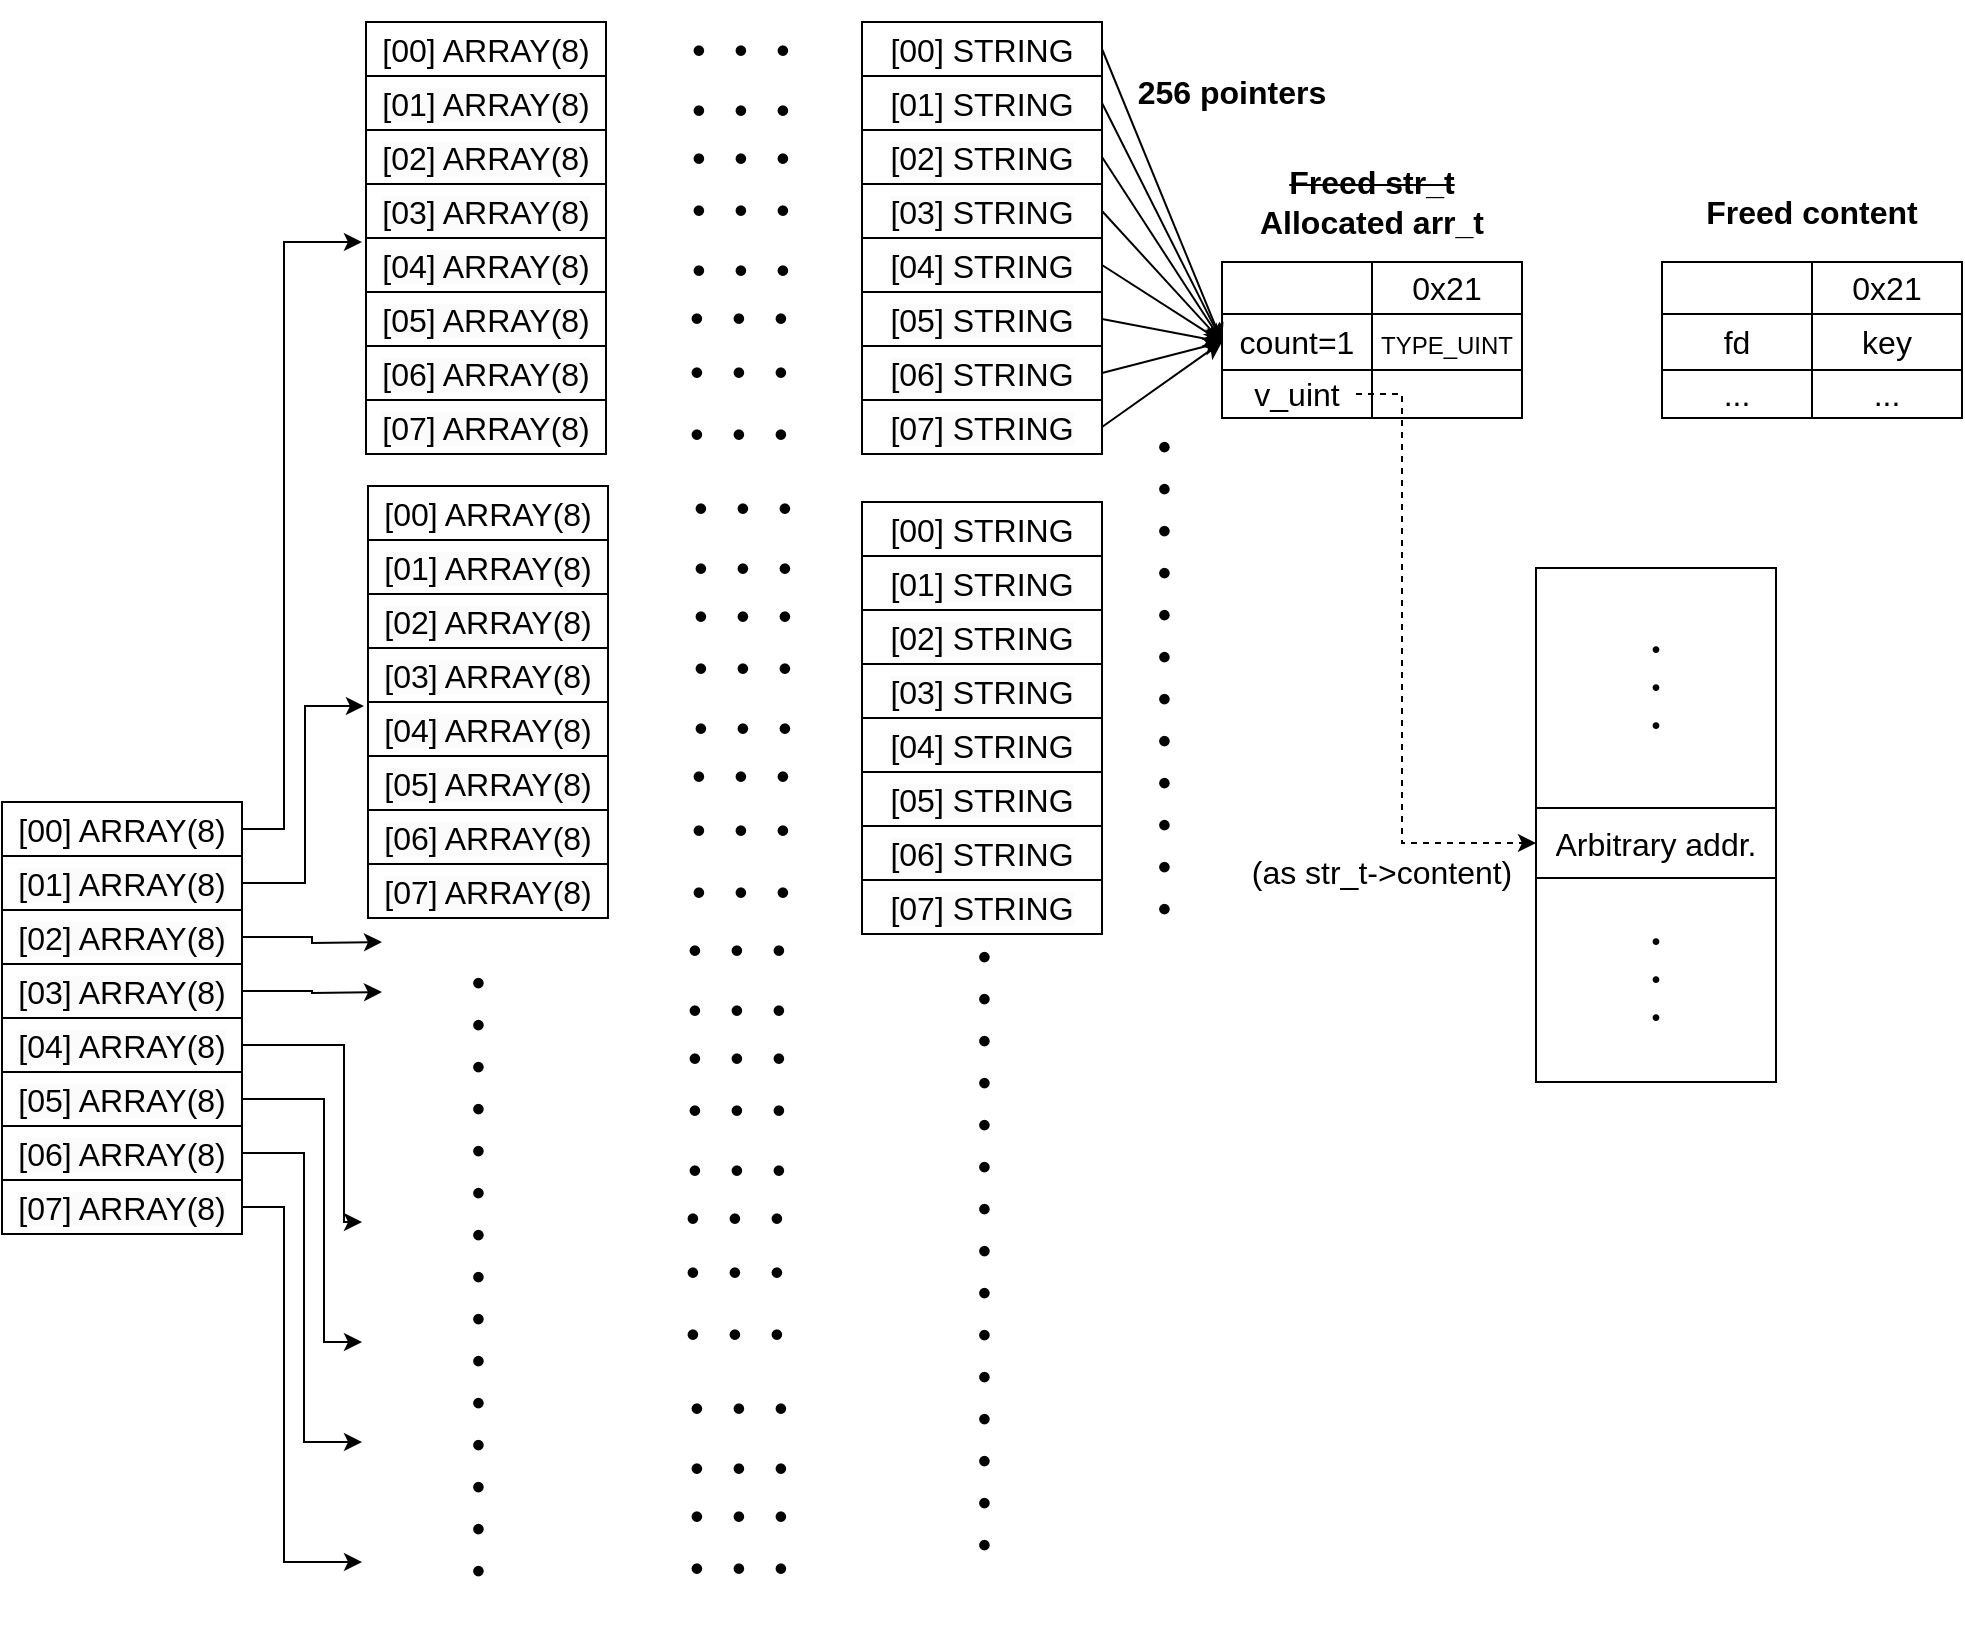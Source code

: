 <mxfile version="22.1.17" type="device">
  <diagram name="ページ1" id="pZZGmiKrxTvn6wRMBqZG">
    <mxGraphModel dx="1434" dy="1587" grid="1" gridSize="10" guides="1" tooltips="1" connect="1" arrows="1" fold="1" page="1" pageScale="1" pageWidth="1169" pageHeight="827" math="0" shadow="0">
      <root>
        <mxCell id="0" />
        <mxCell id="1" parent="0" />
        <mxCell id="OW0LDAu-FgjO8q7nHWpM-5" value="" style="shape=table;startSize=0;container=1;collapsible=0;childLayout=tableLayout;fontSize=16;" vertex="1" parent="1">
          <mxGeometry x="80" y="390" width="120" height="216" as="geometry" />
        </mxCell>
        <mxCell id="OW0LDAu-FgjO8q7nHWpM-24" style="shape=tableRow;horizontal=0;startSize=0;swimlaneHead=0;swimlaneBody=0;strokeColor=inherit;top=0;left=0;bottom=0;right=0;collapsible=0;dropTarget=0;fillColor=none;points=[[0,0.5],[1,0.5]];portConstraint=eastwest;fontSize=16;" vertex="1" parent="OW0LDAu-FgjO8q7nHWpM-5">
          <mxGeometry width="120" height="27" as="geometry" />
        </mxCell>
        <mxCell id="OW0LDAu-FgjO8q7nHWpM-25" value="[00] ARRAY(8)" style="shape=partialRectangle;html=1;whiteSpace=wrap;connectable=0;strokeColor=inherit;overflow=hidden;fillColor=none;top=0;left=0;bottom=0;right=0;pointerEvents=1;fontSize=16;" vertex="1" parent="OW0LDAu-FgjO8q7nHWpM-24">
          <mxGeometry width="120" height="27" as="geometry">
            <mxRectangle width="120" height="27" as="alternateBounds" />
          </mxGeometry>
        </mxCell>
        <mxCell id="OW0LDAu-FgjO8q7nHWpM-26" style="shape=tableRow;horizontal=0;startSize=0;swimlaneHead=0;swimlaneBody=0;strokeColor=inherit;top=0;left=0;bottom=0;right=0;collapsible=0;dropTarget=0;fillColor=none;points=[[0,0.5],[1,0.5]];portConstraint=eastwest;fontSize=16;" vertex="1" parent="OW0LDAu-FgjO8q7nHWpM-5">
          <mxGeometry y="27" width="120" height="27" as="geometry" />
        </mxCell>
        <mxCell id="OW0LDAu-FgjO8q7nHWpM-27" value="&lt;span style=&quot;color: rgb(0, 0, 0); font-family: Helvetica; font-size: 16px; font-style: normal; font-variant-ligatures: normal; font-variant-caps: normal; font-weight: 400; letter-spacing: normal; orphans: 2; text-align: center; text-indent: 0px; text-transform: none; widows: 2; word-spacing: 0px; -webkit-text-stroke-width: 0px; background-color: rgb(251, 251, 251); text-decoration-thickness: initial; text-decoration-style: initial; text-decoration-color: initial; float: none; display: inline !important;&quot;&gt;[01] ARRAY(8)&lt;/span&gt;" style="shape=partialRectangle;html=1;whiteSpace=wrap;connectable=0;strokeColor=inherit;overflow=hidden;fillColor=none;top=0;left=0;bottom=0;right=0;pointerEvents=1;fontSize=16;" vertex="1" parent="OW0LDAu-FgjO8q7nHWpM-26">
          <mxGeometry width="120" height="27" as="geometry">
            <mxRectangle width="120" height="27" as="alternateBounds" />
          </mxGeometry>
        </mxCell>
        <mxCell id="OW0LDAu-FgjO8q7nHWpM-6" value="" style="shape=tableRow;horizontal=0;startSize=0;swimlaneHead=0;swimlaneBody=0;strokeColor=inherit;top=0;left=0;bottom=0;right=0;collapsible=0;dropTarget=0;fillColor=none;points=[[0,0.5],[1,0.5]];portConstraint=eastwest;fontSize=16;" vertex="1" parent="OW0LDAu-FgjO8q7nHWpM-5">
          <mxGeometry y="54" width="120" height="27" as="geometry" />
        </mxCell>
        <mxCell id="OW0LDAu-FgjO8q7nHWpM-7" value="&lt;span style=&quot;color: rgb(0, 0, 0); font-family: Helvetica; font-size: 16px; font-style: normal; font-variant-ligatures: normal; font-variant-caps: normal; font-weight: 400; letter-spacing: normal; orphans: 2; text-align: center; text-indent: 0px; text-transform: none; widows: 2; word-spacing: 0px; -webkit-text-stroke-width: 0px; background-color: rgb(251, 251, 251); text-decoration-thickness: initial; text-decoration-style: initial; text-decoration-color: initial; float: none; display: inline !important;&quot;&gt;[02] ARRAY(8)&lt;/span&gt;" style="shape=partialRectangle;html=1;whiteSpace=wrap;connectable=0;strokeColor=inherit;overflow=hidden;fillColor=none;top=0;left=0;bottom=0;right=0;pointerEvents=1;fontSize=16;" vertex="1" parent="OW0LDAu-FgjO8q7nHWpM-6">
          <mxGeometry width="120" height="27" as="geometry">
            <mxRectangle width="120" height="27" as="alternateBounds" />
          </mxGeometry>
        </mxCell>
        <mxCell id="OW0LDAu-FgjO8q7nHWpM-22" style="shape=tableRow;horizontal=0;startSize=0;swimlaneHead=0;swimlaneBody=0;strokeColor=inherit;top=0;left=0;bottom=0;right=0;collapsible=0;dropTarget=0;fillColor=none;points=[[0,0.5],[1,0.5]];portConstraint=eastwest;fontSize=16;" vertex="1" parent="OW0LDAu-FgjO8q7nHWpM-5">
          <mxGeometry y="81" width="120" height="27" as="geometry" />
        </mxCell>
        <mxCell id="OW0LDAu-FgjO8q7nHWpM-23" value="&lt;span style=&quot;color: rgb(0, 0, 0); font-family: Helvetica; font-size: 16px; font-style: normal; font-variant-ligatures: normal; font-variant-caps: normal; font-weight: 400; letter-spacing: normal; orphans: 2; text-align: center; text-indent: 0px; text-transform: none; widows: 2; word-spacing: 0px; -webkit-text-stroke-width: 0px; background-color: rgb(251, 251, 251); text-decoration-thickness: initial; text-decoration-style: initial; text-decoration-color: initial; float: none; display: inline !important;&quot;&gt;[03] ARRAY(8)&lt;/span&gt;" style="shape=partialRectangle;html=1;whiteSpace=wrap;connectable=0;strokeColor=inherit;overflow=hidden;fillColor=none;top=0;left=0;bottom=0;right=0;pointerEvents=1;fontSize=16;" vertex="1" parent="OW0LDAu-FgjO8q7nHWpM-22">
          <mxGeometry width="120" height="27" as="geometry">
            <mxRectangle width="120" height="27" as="alternateBounds" />
          </mxGeometry>
        </mxCell>
        <mxCell id="OW0LDAu-FgjO8q7nHWpM-14" value="" style="shape=tableRow;horizontal=0;startSize=0;swimlaneHead=0;swimlaneBody=0;strokeColor=inherit;top=0;left=0;bottom=0;right=0;collapsible=0;dropTarget=0;fillColor=none;points=[[0,0.5],[1,0.5]];portConstraint=eastwest;fontSize=16;" vertex="1" parent="OW0LDAu-FgjO8q7nHWpM-5">
          <mxGeometry y="108" width="120" height="27" as="geometry" />
        </mxCell>
        <mxCell id="OW0LDAu-FgjO8q7nHWpM-15" value="&lt;span style=&quot;color: rgb(0, 0, 0); font-family: Helvetica; font-size: 16px; font-style: normal; font-variant-ligatures: normal; font-variant-caps: normal; font-weight: 400; letter-spacing: normal; orphans: 2; text-align: center; text-indent: 0px; text-transform: none; widows: 2; word-spacing: 0px; -webkit-text-stroke-width: 0px; background-color: rgb(251, 251, 251); text-decoration-thickness: initial; text-decoration-style: initial; text-decoration-color: initial; float: none; display: inline !important;&quot;&gt;[04] ARRAY(8)&lt;/span&gt;" style="shape=partialRectangle;html=1;whiteSpace=wrap;connectable=0;strokeColor=inherit;overflow=hidden;fillColor=none;top=0;left=0;bottom=0;right=0;pointerEvents=1;fontSize=16;" vertex="1" parent="OW0LDAu-FgjO8q7nHWpM-14">
          <mxGeometry width="120" height="27" as="geometry">
            <mxRectangle width="120" height="27" as="alternateBounds" />
          </mxGeometry>
        </mxCell>
        <mxCell id="OW0LDAu-FgjO8q7nHWpM-10" value="" style="shape=tableRow;horizontal=0;startSize=0;swimlaneHead=0;swimlaneBody=0;strokeColor=inherit;top=0;left=0;bottom=0;right=0;collapsible=0;dropTarget=0;fillColor=none;points=[[0,0.5],[1,0.5]];portConstraint=eastwest;fontSize=16;" vertex="1" parent="OW0LDAu-FgjO8q7nHWpM-5">
          <mxGeometry y="135" width="120" height="27" as="geometry" />
        </mxCell>
        <mxCell id="OW0LDAu-FgjO8q7nHWpM-11" value="&lt;span style=&quot;color: rgb(0, 0, 0); font-family: Helvetica; font-size: 16px; font-style: normal; font-variant-ligatures: normal; font-variant-caps: normal; font-weight: 400; letter-spacing: normal; orphans: 2; text-align: center; text-indent: 0px; text-transform: none; widows: 2; word-spacing: 0px; -webkit-text-stroke-width: 0px; background-color: rgb(251, 251, 251); text-decoration-thickness: initial; text-decoration-style: initial; text-decoration-color: initial; float: none; display: inline !important;&quot;&gt;[05] ARRAY(8)&lt;/span&gt;" style="shape=partialRectangle;html=1;whiteSpace=wrap;connectable=0;strokeColor=inherit;overflow=hidden;fillColor=none;top=0;left=0;bottom=0;right=0;pointerEvents=1;fontSize=16;" vertex="1" parent="OW0LDAu-FgjO8q7nHWpM-10">
          <mxGeometry width="120" height="27" as="geometry">
            <mxRectangle width="120" height="27" as="alternateBounds" />
          </mxGeometry>
        </mxCell>
        <mxCell id="OW0LDAu-FgjO8q7nHWpM-18" style="shape=tableRow;horizontal=0;startSize=0;swimlaneHead=0;swimlaneBody=0;strokeColor=inherit;top=0;left=0;bottom=0;right=0;collapsible=0;dropTarget=0;fillColor=none;points=[[0,0.5],[1,0.5]];portConstraint=eastwest;fontSize=16;" vertex="1" parent="OW0LDAu-FgjO8q7nHWpM-5">
          <mxGeometry y="162" width="120" height="27" as="geometry" />
        </mxCell>
        <mxCell id="OW0LDAu-FgjO8q7nHWpM-19" value="&lt;span style=&quot;color: rgb(0, 0, 0); font-family: Helvetica; font-size: 16px; font-style: normal; font-variant-ligatures: normal; font-variant-caps: normal; font-weight: 400; letter-spacing: normal; orphans: 2; text-align: center; text-indent: 0px; text-transform: none; widows: 2; word-spacing: 0px; -webkit-text-stroke-width: 0px; background-color: rgb(251, 251, 251); text-decoration-thickness: initial; text-decoration-style: initial; text-decoration-color: initial; float: none; display: inline !important;&quot;&gt;[06] ARRAY(8)&lt;/span&gt;" style="shape=partialRectangle;html=1;whiteSpace=wrap;connectable=0;strokeColor=inherit;overflow=hidden;fillColor=none;top=0;left=0;bottom=0;right=0;pointerEvents=1;fontSize=16;" vertex="1" parent="OW0LDAu-FgjO8q7nHWpM-18">
          <mxGeometry width="120" height="27" as="geometry">
            <mxRectangle width="120" height="27" as="alternateBounds" />
          </mxGeometry>
        </mxCell>
        <mxCell id="OW0LDAu-FgjO8q7nHWpM-20" style="shape=tableRow;horizontal=0;startSize=0;swimlaneHead=0;swimlaneBody=0;strokeColor=inherit;top=0;left=0;bottom=0;right=0;collapsible=0;dropTarget=0;fillColor=none;points=[[0,0.5],[1,0.5]];portConstraint=eastwest;fontSize=16;" vertex="1" parent="OW0LDAu-FgjO8q7nHWpM-5">
          <mxGeometry y="189" width="120" height="27" as="geometry" />
        </mxCell>
        <mxCell id="OW0LDAu-FgjO8q7nHWpM-21" value="&lt;span style=&quot;color: rgb(0, 0, 0); font-family: Helvetica; font-size: 16px; font-style: normal; font-variant-ligatures: normal; font-variant-caps: normal; font-weight: 400; letter-spacing: normal; orphans: 2; text-align: center; text-indent: 0px; text-transform: none; widows: 2; word-spacing: 0px; -webkit-text-stroke-width: 0px; background-color: rgb(251, 251, 251); text-decoration-thickness: initial; text-decoration-style: initial; text-decoration-color: initial; float: none; display: inline !important;&quot;&gt;[07] ARRAY(8)&lt;/span&gt;" style="shape=partialRectangle;html=1;whiteSpace=wrap;connectable=0;strokeColor=inherit;overflow=hidden;fillColor=none;top=0;left=0;bottom=0;right=0;pointerEvents=1;fontSize=16;" vertex="1" parent="OW0LDAu-FgjO8q7nHWpM-20">
          <mxGeometry width="120" height="27" as="geometry">
            <mxRectangle width="120" height="27" as="alternateBounds" />
          </mxGeometry>
        </mxCell>
        <mxCell id="OW0LDAu-FgjO8q7nHWpM-45" value="" style="shape=table;startSize=0;container=1;collapsible=0;childLayout=tableLayout;fontSize=16;" vertex="1" parent="1">
          <mxGeometry x="262" width="120" height="216" as="geometry" />
        </mxCell>
        <mxCell id="OW0LDAu-FgjO8q7nHWpM-46" style="shape=tableRow;horizontal=0;startSize=0;swimlaneHead=0;swimlaneBody=0;strokeColor=inherit;top=0;left=0;bottom=0;right=0;collapsible=0;dropTarget=0;fillColor=none;points=[[0,0.5],[1,0.5]];portConstraint=eastwest;fontSize=16;" vertex="1" parent="OW0LDAu-FgjO8q7nHWpM-45">
          <mxGeometry width="120" height="27" as="geometry" />
        </mxCell>
        <mxCell id="OW0LDAu-FgjO8q7nHWpM-47" value="[00] ARRAY(8)" style="shape=partialRectangle;html=1;whiteSpace=wrap;connectable=0;strokeColor=inherit;overflow=hidden;fillColor=none;top=0;left=0;bottom=0;right=0;pointerEvents=1;fontSize=16;" vertex="1" parent="OW0LDAu-FgjO8q7nHWpM-46">
          <mxGeometry width="120" height="27" as="geometry">
            <mxRectangle width="120" height="27" as="alternateBounds" />
          </mxGeometry>
        </mxCell>
        <mxCell id="OW0LDAu-FgjO8q7nHWpM-48" style="shape=tableRow;horizontal=0;startSize=0;swimlaneHead=0;swimlaneBody=0;strokeColor=inherit;top=0;left=0;bottom=0;right=0;collapsible=0;dropTarget=0;fillColor=none;points=[[0,0.5],[1,0.5]];portConstraint=eastwest;fontSize=16;" vertex="1" parent="OW0LDAu-FgjO8q7nHWpM-45">
          <mxGeometry y="27" width="120" height="27" as="geometry" />
        </mxCell>
        <mxCell id="OW0LDAu-FgjO8q7nHWpM-49" value="&lt;span style=&quot;color: rgb(0, 0, 0); font-family: Helvetica; font-size: 16px; font-style: normal; font-variant-ligatures: normal; font-variant-caps: normal; font-weight: 400; letter-spacing: normal; orphans: 2; text-align: center; text-indent: 0px; text-transform: none; widows: 2; word-spacing: 0px; -webkit-text-stroke-width: 0px; background-color: rgb(251, 251, 251); text-decoration-thickness: initial; text-decoration-style: initial; text-decoration-color: initial; float: none; display: inline !important;&quot;&gt;[01] ARRAY(8)&lt;/span&gt;" style="shape=partialRectangle;html=1;whiteSpace=wrap;connectable=0;strokeColor=inherit;overflow=hidden;fillColor=none;top=0;left=0;bottom=0;right=0;pointerEvents=1;fontSize=16;" vertex="1" parent="OW0LDAu-FgjO8q7nHWpM-48">
          <mxGeometry width="120" height="27" as="geometry">
            <mxRectangle width="120" height="27" as="alternateBounds" />
          </mxGeometry>
        </mxCell>
        <mxCell id="OW0LDAu-FgjO8q7nHWpM-50" value="" style="shape=tableRow;horizontal=0;startSize=0;swimlaneHead=0;swimlaneBody=0;strokeColor=inherit;top=0;left=0;bottom=0;right=0;collapsible=0;dropTarget=0;fillColor=none;points=[[0,0.5],[1,0.5]];portConstraint=eastwest;fontSize=16;" vertex="1" parent="OW0LDAu-FgjO8q7nHWpM-45">
          <mxGeometry y="54" width="120" height="27" as="geometry" />
        </mxCell>
        <mxCell id="OW0LDAu-FgjO8q7nHWpM-51" value="&lt;span style=&quot;color: rgb(0, 0, 0); font-family: Helvetica; font-size: 16px; font-style: normal; font-variant-ligatures: normal; font-variant-caps: normal; font-weight: 400; letter-spacing: normal; orphans: 2; text-align: center; text-indent: 0px; text-transform: none; widows: 2; word-spacing: 0px; -webkit-text-stroke-width: 0px; background-color: rgb(251, 251, 251); text-decoration-thickness: initial; text-decoration-style: initial; text-decoration-color: initial; float: none; display: inline !important;&quot;&gt;[02] ARRAY(8)&lt;/span&gt;" style="shape=partialRectangle;html=1;whiteSpace=wrap;connectable=0;strokeColor=inherit;overflow=hidden;fillColor=none;top=0;left=0;bottom=0;right=0;pointerEvents=1;fontSize=16;" vertex="1" parent="OW0LDAu-FgjO8q7nHWpM-50">
          <mxGeometry width="120" height="27" as="geometry">
            <mxRectangle width="120" height="27" as="alternateBounds" />
          </mxGeometry>
        </mxCell>
        <mxCell id="OW0LDAu-FgjO8q7nHWpM-52" style="shape=tableRow;horizontal=0;startSize=0;swimlaneHead=0;swimlaneBody=0;strokeColor=inherit;top=0;left=0;bottom=0;right=0;collapsible=0;dropTarget=0;fillColor=none;points=[[0,0.5],[1,0.5]];portConstraint=eastwest;fontSize=16;" vertex="1" parent="OW0LDAu-FgjO8q7nHWpM-45">
          <mxGeometry y="81" width="120" height="27" as="geometry" />
        </mxCell>
        <mxCell id="OW0LDAu-FgjO8q7nHWpM-53" value="&lt;span style=&quot;color: rgb(0, 0, 0); font-family: Helvetica; font-size: 16px; font-style: normal; font-variant-ligatures: normal; font-variant-caps: normal; font-weight: 400; letter-spacing: normal; orphans: 2; text-align: center; text-indent: 0px; text-transform: none; widows: 2; word-spacing: 0px; -webkit-text-stroke-width: 0px; background-color: rgb(251, 251, 251); text-decoration-thickness: initial; text-decoration-style: initial; text-decoration-color: initial; float: none; display: inline !important;&quot;&gt;[03] ARRAY(8)&lt;/span&gt;" style="shape=partialRectangle;html=1;whiteSpace=wrap;connectable=0;strokeColor=inherit;overflow=hidden;fillColor=none;top=0;left=0;bottom=0;right=0;pointerEvents=1;fontSize=16;" vertex="1" parent="OW0LDAu-FgjO8q7nHWpM-52">
          <mxGeometry width="120" height="27" as="geometry">
            <mxRectangle width="120" height="27" as="alternateBounds" />
          </mxGeometry>
        </mxCell>
        <mxCell id="OW0LDAu-FgjO8q7nHWpM-54" value="" style="shape=tableRow;horizontal=0;startSize=0;swimlaneHead=0;swimlaneBody=0;strokeColor=inherit;top=0;left=0;bottom=0;right=0;collapsible=0;dropTarget=0;fillColor=none;points=[[0,0.5],[1,0.5]];portConstraint=eastwest;fontSize=16;" vertex="1" parent="OW0LDAu-FgjO8q7nHWpM-45">
          <mxGeometry y="108" width="120" height="27" as="geometry" />
        </mxCell>
        <mxCell id="OW0LDAu-FgjO8q7nHWpM-55" value="&lt;span style=&quot;color: rgb(0, 0, 0); font-family: Helvetica; font-size: 16px; font-style: normal; font-variant-ligatures: normal; font-variant-caps: normal; font-weight: 400; letter-spacing: normal; orphans: 2; text-align: center; text-indent: 0px; text-transform: none; widows: 2; word-spacing: 0px; -webkit-text-stroke-width: 0px; background-color: rgb(251, 251, 251); text-decoration-thickness: initial; text-decoration-style: initial; text-decoration-color: initial; float: none; display: inline !important;&quot;&gt;[04] ARRAY(8)&lt;/span&gt;" style="shape=partialRectangle;html=1;whiteSpace=wrap;connectable=0;strokeColor=inherit;overflow=hidden;fillColor=none;top=0;left=0;bottom=0;right=0;pointerEvents=1;fontSize=16;" vertex="1" parent="OW0LDAu-FgjO8q7nHWpM-54">
          <mxGeometry width="120" height="27" as="geometry">
            <mxRectangle width="120" height="27" as="alternateBounds" />
          </mxGeometry>
        </mxCell>
        <mxCell id="OW0LDAu-FgjO8q7nHWpM-56" value="" style="shape=tableRow;horizontal=0;startSize=0;swimlaneHead=0;swimlaneBody=0;strokeColor=inherit;top=0;left=0;bottom=0;right=0;collapsible=0;dropTarget=0;fillColor=none;points=[[0,0.5],[1,0.5]];portConstraint=eastwest;fontSize=16;" vertex="1" parent="OW0LDAu-FgjO8q7nHWpM-45">
          <mxGeometry y="135" width="120" height="27" as="geometry" />
        </mxCell>
        <mxCell id="OW0LDAu-FgjO8q7nHWpM-57" value="&lt;span style=&quot;color: rgb(0, 0, 0); font-family: Helvetica; font-size: 16px; font-style: normal; font-variant-ligatures: normal; font-variant-caps: normal; font-weight: 400; letter-spacing: normal; orphans: 2; text-align: center; text-indent: 0px; text-transform: none; widows: 2; word-spacing: 0px; -webkit-text-stroke-width: 0px; background-color: rgb(251, 251, 251); text-decoration-thickness: initial; text-decoration-style: initial; text-decoration-color: initial; float: none; display: inline !important;&quot;&gt;[05] ARRAY(8)&lt;/span&gt;" style="shape=partialRectangle;html=1;whiteSpace=wrap;connectable=0;strokeColor=inherit;overflow=hidden;fillColor=none;top=0;left=0;bottom=0;right=0;pointerEvents=1;fontSize=16;" vertex="1" parent="OW0LDAu-FgjO8q7nHWpM-56">
          <mxGeometry width="120" height="27" as="geometry">
            <mxRectangle width="120" height="27" as="alternateBounds" />
          </mxGeometry>
        </mxCell>
        <mxCell id="OW0LDAu-FgjO8q7nHWpM-58" style="shape=tableRow;horizontal=0;startSize=0;swimlaneHead=0;swimlaneBody=0;strokeColor=inherit;top=0;left=0;bottom=0;right=0;collapsible=0;dropTarget=0;fillColor=none;points=[[0,0.5],[1,0.5]];portConstraint=eastwest;fontSize=16;" vertex="1" parent="OW0LDAu-FgjO8q7nHWpM-45">
          <mxGeometry y="162" width="120" height="27" as="geometry" />
        </mxCell>
        <mxCell id="OW0LDAu-FgjO8q7nHWpM-59" value="&lt;span style=&quot;color: rgb(0, 0, 0); font-family: Helvetica; font-size: 16px; font-style: normal; font-variant-ligatures: normal; font-variant-caps: normal; font-weight: 400; letter-spacing: normal; orphans: 2; text-align: center; text-indent: 0px; text-transform: none; widows: 2; word-spacing: 0px; -webkit-text-stroke-width: 0px; background-color: rgb(251, 251, 251); text-decoration-thickness: initial; text-decoration-style: initial; text-decoration-color: initial; float: none; display: inline !important;&quot;&gt;[06] ARRAY(8)&lt;/span&gt;" style="shape=partialRectangle;html=1;whiteSpace=wrap;connectable=0;strokeColor=inherit;overflow=hidden;fillColor=none;top=0;left=0;bottom=0;right=0;pointerEvents=1;fontSize=16;" vertex="1" parent="OW0LDAu-FgjO8q7nHWpM-58">
          <mxGeometry width="120" height="27" as="geometry">
            <mxRectangle width="120" height="27" as="alternateBounds" />
          </mxGeometry>
        </mxCell>
        <mxCell id="OW0LDAu-FgjO8q7nHWpM-60" style="shape=tableRow;horizontal=0;startSize=0;swimlaneHead=0;swimlaneBody=0;strokeColor=inherit;top=0;left=0;bottom=0;right=0;collapsible=0;dropTarget=0;fillColor=none;points=[[0,0.5],[1,0.5]];portConstraint=eastwest;fontSize=16;" vertex="1" parent="OW0LDAu-FgjO8q7nHWpM-45">
          <mxGeometry y="189" width="120" height="27" as="geometry" />
        </mxCell>
        <mxCell id="OW0LDAu-FgjO8q7nHWpM-61" value="&lt;span style=&quot;color: rgb(0, 0, 0); font-family: Helvetica; font-size: 16px; font-style: normal; font-variant-ligatures: normal; font-variant-caps: normal; font-weight: 400; letter-spacing: normal; orphans: 2; text-align: center; text-indent: 0px; text-transform: none; widows: 2; word-spacing: 0px; -webkit-text-stroke-width: 0px; background-color: rgb(251, 251, 251); text-decoration-thickness: initial; text-decoration-style: initial; text-decoration-color: initial; float: none; display: inline !important;&quot;&gt;[07] ARRAY(8)&lt;/span&gt;" style="shape=partialRectangle;html=1;whiteSpace=wrap;connectable=0;strokeColor=inherit;overflow=hidden;fillColor=none;top=0;left=0;bottom=0;right=0;pointerEvents=1;fontSize=16;" vertex="1" parent="OW0LDAu-FgjO8q7nHWpM-60">
          <mxGeometry width="120" height="27" as="geometry">
            <mxRectangle width="120" height="27" as="alternateBounds" />
          </mxGeometry>
        </mxCell>
        <mxCell id="OW0LDAu-FgjO8q7nHWpM-64" style="edgeStyle=orthogonalEdgeStyle;rounded=0;orthogonalLoop=1;jettySize=auto;html=1;exitX=1;exitY=0.5;exitDx=0;exitDy=0;entryX=-0.017;entryY=0.074;entryDx=0;entryDy=0;entryPerimeter=0;" edge="1" parent="1" source="OW0LDAu-FgjO8q7nHWpM-24" target="OW0LDAu-FgjO8q7nHWpM-54">
          <mxGeometry relative="1" as="geometry">
            <mxPoint x="250" y="110" as="targetPoint" />
            <Array as="points">
              <mxPoint x="221" y="404" />
              <mxPoint x="221" y="110" />
            </Array>
          </mxGeometry>
        </mxCell>
        <mxCell id="OW0LDAu-FgjO8q7nHWpM-85" value="" style="shape=table;startSize=0;container=1;collapsible=0;childLayout=tableLayout;fontSize=16;" vertex="1" parent="1">
          <mxGeometry x="263" y="232" width="120" height="216" as="geometry" />
        </mxCell>
        <mxCell id="OW0LDAu-FgjO8q7nHWpM-86" style="shape=tableRow;horizontal=0;startSize=0;swimlaneHead=0;swimlaneBody=0;strokeColor=inherit;top=0;left=0;bottom=0;right=0;collapsible=0;dropTarget=0;fillColor=none;points=[[0,0.5],[1,0.5]];portConstraint=eastwest;fontSize=16;" vertex="1" parent="OW0LDAu-FgjO8q7nHWpM-85">
          <mxGeometry width="120" height="27" as="geometry" />
        </mxCell>
        <mxCell id="OW0LDAu-FgjO8q7nHWpM-87" value="[00] ARRAY(8)" style="shape=partialRectangle;html=1;whiteSpace=wrap;connectable=0;strokeColor=inherit;overflow=hidden;fillColor=none;top=0;left=0;bottom=0;right=0;pointerEvents=1;fontSize=16;" vertex="1" parent="OW0LDAu-FgjO8q7nHWpM-86">
          <mxGeometry width="120" height="27" as="geometry">
            <mxRectangle width="120" height="27" as="alternateBounds" />
          </mxGeometry>
        </mxCell>
        <mxCell id="OW0LDAu-FgjO8q7nHWpM-88" style="shape=tableRow;horizontal=0;startSize=0;swimlaneHead=0;swimlaneBody=0;strokeColor=inherit;top=0;left=0;bottom=0;right=0;collapsible=0;dropTarget=0;fillColor=none;points=[[0,0.5],[1,0.5]];portConstraint=eastwest;fontSize=16;" vertex="1" parent="OW0LDAu-FgjO8q7nHWpM-85">
          <mxGeometry y="27" width="120" height="27" as="geometry" />
        </mxCell>
        <mxCell id="OW0LDAu-FgjO8q7nHWpM-89" value="&lt;span style=&quot;color: rgb(0, 0, 0); font-family: Helvetica; font-size: 16px; font-style: normal; font-variant-ligatures: normal; font-variant-caps: normal; font-weight: 400; letter-spacing: normal; orphans: 2; text-align: center; text-indent: 0px; text-transform: none; widows: 2; word-spacing: 0px; -webkit-text-stroke-width: 0px; background-color: rgb(251, 251, 251); text-decoration-thickness: initial; text-decoration-style: initial; text-decoration-color: initial; float: none; display: inline !important;&quot;&gt;[01] ARRAY(8)&lt;/span&gt;" style="shape=partialRectangle;html=1;whiteSpace=wrap;connectable=0;strokeColor=inherit;overflow=hidden;fillColor=none;top=0;left=0;bottom=0;right=0;pointerEvents=1;fontSize=16;" vertex="1" parent="OW0LDAu-FgjO8q7nHWpM-88">
          <mxGeometry width="120" height="27" as="geometry">
            <mxRectangle width="120" height="27" as="alternateBounds" />
          </mxGeometry>
        </mxCell>
        <mxCell id="OW0LDAu-FgjO8q7nHWpM-90" value="" style="shape=tableRow;horizontal=0;startSize=0;swimlaneHead=0;swimlaneBody=0;strokeColor=inherit;top=0;left=0;bottom=0;right=0;collapsible=0;dropTarget=0;fillColor=none;points=[[0,0.5],[1,0.5]];portConstraint=eastwest;fontSize=16;" vertex="1" parent="OW0LDAu-FgjO8q7nHWpM-85">
          <mxGeometry y="54" width="120" height="27" as="geometry" />
        </mxCell>
        <mxCell id="OW0LDAu-FgjO8q7nHWpM-91" value="&lt;span style=&quot;color: rgb(0, 0, 0); font-family: Helvetica; font-size: 16px; font-style: normal; font-variant-ligatures: normal; font-variant-caps: normal; font-weight: 400; letter-spacing: normal; orphans: 2; text-align: center; text-indent: 0px; text-transform: none; widows: 2; word-spacing: 0px; -webkit-text-stroke-width: 0px; background-color: rgb(251, 251, 251); text-decoration-thickness: initial; text-decoration-style: initial; text-decoration-color: initial; float: none; display: inline !important;&quot;&gt;[02] ARRAY(8)&lt;/span&gt;" style="shape=partialRectangle;html=1;whiteSpace=wrap;connectable=0;strokeColor=inherit;overflow=hidden;fillColor=none;top=0;left=0;bottom=0;right=0;pointerEvents=1;fontSize=16;" vertex="1" parent="OW0LDAu-FgjO8q7nHWpM-90">
          <mxGeometry width="120" height="27" as="geometry">
            <mxRectangle width="120" height="27" as="alternateBounds" />
          </mxGeometry>
        </mxCell>
        <mxCell id="OW0LDAu-FgjO8q7nHWpM-92" style="shape=tableRow;horizontal=0;startSize=0;swimlaneHead=0;swimlaneBody=0;strokeColor=inherit;top=0;left=0;bottom=0;right=0;collapsible=0;dropTarget=0;fillColor=none;points=[[0,0.5],[1,0.5]];portConstraint=eastwest;fontSize=16;" vertex="1" parent="OW0LDAu-FgjO8q7nHWpM-85">
          <mxGeometry y="81" width="120" height="27" as="geometry" />
        </mxCell>
        <mxCell id="OW0LDAu-FgjO8q7nHWpM-93" value="&lt;span style=&quot;color: rgb(0, 0, 0); font-family: Helvetica; font-size: 16px; font-style: normal; font-variant-ligatures: normal; font-variant-caps: normal; font-weight: 400; letter-spacing: normal; orphans: 2; text-align: center; text-indent: 0px; text-transform: none; widows: 2; word-spacing: 0px; -webkit-text-stroke-width: 0px; background-color: rgb(251, 251, 251); text-decoration-thickness: initial; text-decoration-style: initial; text-decoration-color: initial; float: none; display: inline !important;&quot;&gt;[03] ARRAY(8)&lt;/span&gt;" style="shape=partialRectangle;html=1;whiteSpace=wrap;connectable=0;strokeColor=inherit;overflow=hidden;fillColor=none;top=0;left=0;bottom=0;right=0;pointerEvents=1;fontSize=16;" vertex="1" parent="OW0LDAu-FgjO8q7nHWpM-92">
          <mxGeometry width="120" height="27" as="geometry">
            <mxRectangle width="120" height="27" as="alternateBounds" />
          </mxGeometry>
        </mxCell>
        <mxCell id="OW0LDAu-FgjO8q7nHWpM-94" value="" style="shape=tableRow;horizontal=0;startSize=0;swimlaneHead=0;swimlaneBody=0;strokeColor=inherit;top=0;left=0;bottom=0;right=0;collapsible=0;dropTarget=0;fillColor=none;points=[[0,0.5],[1,0.5]];portConstraint=eastwest;fontSize=16;" vertex="1" parent="OW0LDAu-FgjO8q7nHWpM-85">
          <mxGeometry y="108" width="120" height="27" as="geometry" />
        </mxCell>
        <mxCell id="OW0LDAu-FgjO8q7nHWpM-95" value="&lt;span style=&quot;color: rgb(0, 0, 0); font-family: Helvetica; font-size: 16px; font-style: normal; font-variant-ligatures: normal; font-variant-caps: normal; font-weight: 400; letter-spacing: normal; orphans: 2; text-align: center; text-indent: 0px; text-transform: none; widows: 2; word-spacing: 0px; -webkit-text-stroke-width: 0px; background-color: rgb(251, 251, 251); text-decoration-thickness: initial; text-decoration-style: initial; text-decoration-color: initial; float: none; display: inline !important;&quot;&gt;[04] ARRAY(8)&lt;/span&gt;" style="shape=partialRectangle;html=1;whiteSpace=wrap;connectable=0;strokeColor=inherit;overflow=hidden;fillColor=none;top=0;left=0;bottom=0;right=0;pointerEvents=1;fontSize=16;" vertex="1" parent="OW0LDAu-FgjO8q7nHWpM-94">
          <mxGeometry width="120" height="27" as="geometry">
            <mxRectangle width="120" height="27" as="alternateBounds" />
          </mxGeometry>
        </mxCell>
        <mxCell id="OW0LDAu-FgjO8q7nHWpM-96" value="" style="shape=tableRow;horizontal=0;startSize=0;swimlaneHead=0;swimlaneBody=0;strokeColor=inherit;top=0;left=0;bottom=0;right=0;collapsible=0;dropTarget=0;fillColor=none;points=[[0,0.5],[1,0.5]];portConstraint=eastwest;fontSize=16;" vertex="1" parent="OW0LDAu-FgjO8q7nHWpM-85">
          <mxGeometry y="135" width="120" height="27" as="geometry" />
        </mxCell>
        <mxCell id="OW0LDAu-FgjO8q7nHWpM-97" value="&lt;span style=&quot;color: rgb(0, 0, 0); font-family: Helvetica; font-size: 16px; font-style: normal; font-variant-ligatures: normal; font-variant-caps: normal; font-weight: 400; letter-spacing: normal; orphans: 2; text-align: center; text-indent: 0px; text-transform: none; widows: 2; word-spacing: 0px; -webkit-text-stroke-width: 0px; background-color: rgb(251, 251, 251); text-decoration-thickness: initial; text-decoration-style: initial; text-decoration-color: initial; float: none; display: inline !important;&quot;&gt;[05] ARRAY(8)&lt;/span&gt;" style="shape=partialRectangle;html=1;whiteSpace=wrap;connectable=0;strokeColor=inherit;overflow=hidden;fillColor=none;top=0;left=0;bottom=0;right=0;pointerEvents=1;fontSize=16;" vertex="1" parent="OW0LDAu-FgjO8q7nHWpM-96">
          <mxGeometry width="120" height="27" as="geometry">
            <mxRectangle width="120" height="27" as="alternateBounds" />
          </mxGeometry>
        </mxCell>
        <mxCell id="OW0LDAu-FgjO8q7nHWpM-98" style="shape=tableRow;horizontal=0;startSize=0;swimlaneHead=0;swimlaneBody=0;strokeColor=inherit;top=0;left=0;bottom=0;right=0;collapsible=0;dropTarget=0;fillColor=none;points=[[0,0.5],[1,0.5]];portConstraint=eastwest;fontSize=16;" vertex="1" parent="OW0LDAu-FgjO8q7nHWpM-85">
          <mxGeometry y="162" width="120" height="27" as="geometry" />
        </mxCell>
        <mxCell id="OW0LDAu-FgjO8q7nHWpM-99" value="&lt;span style=&quot;color: rgb(0, 0, 0); font-family: Helvetica; font-size: 16px; font-style: normal; font-variant-ligatures: normal; font-variant-caps: normal; font-weight: 400; letter-spacing: normal; orphans: 2; text-align: center; text-indent: 0px; text-transform: none; widows: 2; word-spacing: 0px; -webkit-text-stroke-width: 0px; background-color: rgb(251, 251, 251); text-decoration-thickness: initial; text-decoration-style: initial; text-decoration-color: initial; float: none; display: inline !important;&quot;&gt;[06] ARRAY(8)&lt;/span&gt;" style="shape=partialRectangle;html=1;whiteSpace=wrap;connectable=0;strokeColor=inherit;overflow=hidden;fillColor=none;top=0;left=0;bottom=0;right=0;pointerEvents=1;fontSize=16;" vertex="1" parent="OW0LDAu-FgjO8q7nHWpM-98">
          <mxGeometry width="120" height="27" as="geometry">
            <mxRectangle width="120" height="27" as="alternateBounds" />
          </mxGeometry>
        </mxCell>
        <mxCell id="OW0LDAu-FgjO8q7nHWpM-100" style="shape=tableRow;horizontal=0;startSize=0;swimlaneHead=0;swimlaneBody=0;strokeColor=inherit;top=0;left=0;bottom=0;right=0;collapsible=0;dropTarget=0;fillColor=none;points=[[0,0.5],[1,0.5]];portConstraint=eastwest;fontSize=16;" vertex="1" parent="OW0LDAu-FgjO8q7nHWpM-85">
          <mxGeometry y="189" width="120" height="27" as="geometry" />
        </mxCell>
        <mxCell id="OW0LDAu-FgjO8q7nHWpM-101" value="&lt;span style=&quot;color: rgb(0, 0, 0); font-family: Helvetica; font-size: 16px; font-style: normal; font-variant-ligatures: normal; font-variant-caps: normal; font-weight: 400; letter-spacing: normal; orphans: 2; text-align: center; text-indent: 0px; text-transform: none; widows: 2; word-spacing: 0px; -webkit-text-stroke-width: 0px; background-color: rgb(251, 251, 251); text-decoration-thickness: initial; text-decoration-style: initial; text-decoration-color: initial; float: none; display: inline !important;&quot;&gt;[07] ARRAY(8)&lt;/span&gt;" style="shape=partialRectangle;html=1;whiteSpace=wrap;connectable=0;strokeColor=inherit;overflow=hidden;fillColor=none;top=0;left=0;bottom=0;right=0;pointerEvents=1;fontSize=16;" vertex="1" parent="OW0LDAu-FgjO8q7nHWpM-100">
          <mxGeometry width="120" height="27" as="geometry">
            <mxRectangle width="120" height="27" as="alternateBounds" />
          </mxGeometry>
        </mxCell>
        <mxCell id="OW0LDAu-FgjO8q7nHWpM-102" style="edgeStyle=orthogonalEdgeStyle;rounded=0;orthogonalLoop=1;jettySize=auto;html=1;exitX=1;exitY=0.5;exitDx=0;exitDy=0;entryX=-0.017;entryY=0.074;entryDx=0;entryDy=0;entryPerimeter=0;" edge="1" parent="1" source="OW0LDAu-FgjO8q7nHWpM-26" target="OW0LDAu-FgjO8q7nHWpM-94">
          <mxGeometry relative="1" as="geometry">
            <mxPoint x="230" y="431" as="targetPoint" />
          </mxGeometry>
        </mxCell>
        <mxCell id="OW0LDAu-FgjO8q7nHWpM-104" style="edgeStyle=orthogonalEdgeStyle;rounded=0;orthogonalLoop=1;jettySize=auto;html=1;exitX=1;exitY=0.5;exitDx=0;exitDy=0;" edge="1" parent="1" source="OW0LDAu-FgjO8q7nHWpM-20">
          <mxGeometry relative="1" as="geometry">
            <mxPoint x="260" y="770" as="targetPoint" />
            <Array as="points">
              <mxPoint x="221" y="593" />
            </Array>
          </mxGeometry>
        </mxCell>
        <mxCell id="OW0LDAu-FgjO8q7nHWpM-105" style="edgeStyle=orthogonalEdgeStyle;rounded=0;orthogonalLoop=1;jettySize=auto;html=1;exitX=1;exitY=0.5;exitDx=0;exitDy=0;" edge="1" parent="1" source="OW0LDAu-FgjO8q7nHWpM-18">
          <mxGeometry relative="1" as="geometry">
            <mxPoint x="260" y="710" as="targetPoint" />
            <Array as="points">
              <mxPoint x="231" y="566" />
              <mxPoint x="231" y="710" />
            </Array>
          </mxGeometry>
        </mxCell>
        <mxCell id="OW0LDAu-FgjO8q7nHWpM-106" style="edgeStyle=orthogonalEdgeStyle;rounded=0;orthogonalLoop=1;jettySize=auto;html=1;exitX=1;exitY=0.5;exitDx=0;exitDy=0;" edge="1" parent="1" source="OW0LDAu-FgjO8q7nHWpM-10">
          <mxGeometry relative="1" as="geometry">
            <mxPoint x="260" y="660" as="targetPoint" />
            <Array as="points">
              <mxPoint x="241" y="539" />
            </Array>
          </mxGeometry>
        </mxCell>
        <mxCell id="OW0LDAu-FgjO8q7nHWpM-107" style="edgeStyle=orthogonalEdgeStyle;rounded=0;orthogonalLoop=1;jettySize=auto;html=1;exitX=1;exitY=0.5;exitDx=0;exitDy=0;" edge="1" parent="1" source="OW0LDAu-FgjO8q7nHWpM-14">
          <mxGeometry relative="1" as="geometry">
            <mxPoint x="260" y="600" as="targetPoint" />
            <Array as="points">
              <mxPoint x="251" y="512" />
            </Array>
          </mxGeometry>
        </mxCell>
        <mxCell id="OW0LDAu-FgjO8q7nHWpM-108" style="edgeStyle=orthogonalEdgeStyle;rounded=0;orthogonalLoop=1;jettySize=auto;html=1;exitX=1;exitY=0.5;exitDx=0;exitDy=0;" edge="1" parent="1" source="OW0LDAu-FgjO8q7nHWpM-6">
          <mxGeometry relative="1" as="geometry">
            <mxPoint x="270" y="460" as="targetPoint" />
          </mxGeometry>
        </mxCell>
        <mxCell id="OW0LDAu-FgjO8q7nHWpM-110" style="edgeStyle=orthogonalEdgeStyle;rounded=0;orthogonalLoop=1;jettySize=auto;html=1;exitX=1;exitY=0.5;exitDx=0;exitDy=0;" edge="1" parent="1" source="OW0LDAu-FgjO8q7nHWpM-22">
          <mxGeometry relative="1" as="geometry">
            <mxPoint x="270" y="485" as="targetPoint" />
          </mxGeometry>
        </mxCell>
        <mxCell id="OW0LDAu-FgjO8q7nHWpM-115" value="" style="shape=table;startSize=0;container=1;collapsible=0;childLayout=tableLayout;fontSize=16;" vertex="1" parent="1">
          <mxGeometry x="510" width="120" height="216" as="geometry" />
        </mxCell>
        <mxCell id="OW0LDAu-FgjO8q7nHWpM-116" style="shape=tableRow;horizontal=0;startSize=0;swimlaneHead=0;swimlaneBody=0;strokeColor=inherit;top=0;left=0;bottom=0;right=0;collapsible=0;dropTarget=0;fillColor=none;points=[[0,0.5],[1,0.5]];portConstraint=eastwest;fontSize=16;" vertex="1" parent="OW0LDAu-FgjO8q7nHWpM-115">
          <mxGeometry width="120" height="27" as="geometry" />
        </mxCell>
        <mxCell id="OW0LDAu-FgjO8q7nHWpM-117" value="[00] STRING" style="shape=partialRectangle;html=1;whiteSpace=wrap;connectable=0;strokeColor=inherit;overflow=hidden;fillColor=none;top=0;left=0;bottom=0;right=0;pointerEvents=1;fontSize=16;" vertex="1" parent="OW0LDAu-FgjO8q7nHWpM-116">
          <mxGeometry width="120" height="27" as="geometry">
            <mxRectangle width="120" height="27" as="alternateBounds" />
          </mxGeometry>
        </mxCell>
        <mxCell id="OW0LDAu-FgjO8q7nHWpM-118" style="shape=tableRow;horizontal=0;startSize=0;swimlaneHead=0;swimlaneBody=0;strokeColor=inherit;top=0;left=0;bottom=0;right=0;collapsible=0;dropTarget=0;fillColor=none;points=[[0,0.5],[1,0.5]];portConstraint=eastwest;fontSize=16;" vertex="1" parent="OW0LDAu-FgjO8q7nHWpM-115">
          <mxGeometry y="27" width="120" height="27" as="geometry" />
        </mxCell>
        <mxCell id="OW0LDAu-FgjO8q7nHWpM-119" value="&lt;span style=&quot;color: rgb(0, 0, 0); font-family: Helvetica; font-size: 16px; font-style: normal; font-variant-ligatures: normal; font-variant-caps: normal; font-weight: 400; letter-spacing: normal; orphans: 2; text-align: center; text-indent: 0px; text-transform: none; widows: 2; word-spacing: 0px; -webkit-text-stroke-width: 0px; background-color: rgb(251, 251, 251); text-decoration-thickness: initial; text-decoration-style: initial; text-decoration-color: initial; float: none; display: inline !important;&quot;&gt;[01] STRING&lt;/span&gt;" style="shape=partialRectangle;html=1;whiteSpace=wrap;connectable=0;strokeColor=inherit;overflow=hidden;fillColor=none;top=0;left=0;bottom=0;right=0;pointerEvents=1;fontSize=16;" vertex="1" parent="OW0LDAu-FgjO8q7nHWpM-118">
          <mxGeometry width="120" height="27" as="geometry">
            <mxRectangle width="120" height="27" as="alternateBounds" />
          </mxGeometry>
        </mxCell>
        <mxCell id="OW0LDAu-FgjO8q7nHWpM-120" value="" style="shape=tableRow;horizontal=0;startSize=0;swimlaneHead=0;swimlaneBody=0;strokeColor=inherit;top=0;left=0;bottom=0;right=0;collapsible=0;dropTarget=0;fillColor=none;points=[[0,0.5],[1,0.5]];portConstraint=eastwest;fontSize=16;" vertex="1" parent="OW0LDAu-FgjO8q7nHWpM-115">
          <mxGeometry y="54" width="120" height="27" as="geometry" />
        </mxCell>
        <mxCell id="OW0LDAu-FgjO8q7nHWpM-121" value="&lt;span style=&quot;color: rgb(0, 0, 0); font-family: Helvetica; font-size: 16px; font-style: normal; font-variant-ligatures: normal; font-variant-caps: normal; font-weight: 400; letter-spacing: normal; orphans: 2; text-align: center; text-indent: 0px; text-transform: none; widows: 2; word-spacing: 0px; -webkit-text-stroke-width: 0px; background-color: rgb(251, 251, 251); text-decoration-thickness: initial; text-decoration-style: initial; text-decoration-color: initial; float: none; display: inline !important;&quot;&gt;[02] STRING&lt;/span&gt;" style="shape=partialRectangle;html=1;whiteSpace=wrap;connectable=0;strokeColor=inherit;overflow=hidden;fillColor=none;top=0;left=0;bottom=0;right=0;pointerEvents=1;fontSize=16;" vertex="1" parent="OW0LDAu-FgjO8q7nHWpM-120">
          <mxGeometry width="120" height="27" as="geometry">
            <mxRectangle width="120" height="27" as="alternateBounds" />
          </mxGeometry>
        </mxCell>
        <mxCell id="OW0LDAu-FgjO8q7nHWpM-122" style="shape=tableRow;horizontal=0;startSize=0;swimlaneHead=0;swimlaneBody=0;strokeColor=inherit;top=0;left=0;bottom=0;right=0;collapsible=0;dropTarget=0;fillColor=none;points=[[0,0.5],[1,0.5]];portConstraint=eastwest;fontSize=16;" vertex="1" parent="OW0LDAu-FgjO8q7nHWpM-115">
          <mxGeometry y="81" width="120" height="27" as="geometry" />
        </mxCell>
        <mxCell id="OW0LDAu-FgjO8q7nHWpM-123" value="&lt;span style=&quot;color: rgb(0, 0, 0); font-family: Helvetica; font-size: 16px; font-style: normal; font-variant-ligatures: normal; font-variant-caps: normal; font-weight: 400; letter-spacing: normal; orphans: 2; text-align: center; text-indent: 0px; text-transform: none; widows: 2; word-spacing: 0px; -webkit-text-stroke-width: 0px; background-color: rgb(251, 251, 251); text-decoration-thickness: initial; text-decoration-style: initial; text-decoration-color: initial; float: none; display: inline !important;&quot;&gt;[03] STRING&lt;/span&gt;" style="shape=partialRectangle;html=1;whiteSpace=wrap;connectable=0;strokeColor=inherit;overflow=hidden;fillColor=none;top=0;left=0;bottom=0;right=0;pointerEvents=1;fontSize=16;" vertex="1" parent="OW0LDAu-FgjO8q7nHWpM-122">
          <mxGeometry width="120" height="27" as="geometry">
            <mxRectangle width="120" height="27" as="alternateBounds" />
          </mxGeometry>
        </mxCell>
        <mxCell id="OW0LDAu-FgjO8q7nHWpM-124" value="" style="shape=tableRow;horizontal=0;startSize=0;swimlaneHead=0;swimlaneBody=0;strokeColor=inherit;top=0;left=0;bottom=0;right=0;collapsible=0;dropTarget=0;fillColor=none;points=[[0,0.5],[1,0.5]];portConstraint=eastwest;fontSize=16;" vertex="1" parent="OW0LDAu-FgjO8q7nHWpM-115">
          <mxGeometry y="108" width="120" height="27" as="geometry" />
        </mxCell>
        <mxCell id="OW0LDAu-FgjO8q7nHWpM-125" value="&lt;span style=&quot;color: rgb(0, 0, 0); font-family: Helvetica; font-size: 16px; font-style: normal; font-variant-ligatures: normal; font-variant-caps: normal; font-weight: 400; letter-spacing: normal; orphans: 2; text-align: center; text-indent: 0px; text-transform: none; widows: 2; word-spacing: 0px; -webkit-text-stroke-width: 0px; background-color: rgb(251, 251, 251); text-decoration-thickness: initial; text-decoration-style: initial; text-decoration-color: initial; float: none; display: inline !important;&quot;&gt;[04] STRING&lt;/span&gt;" style="shape=partialRectangle;html=1;whiteSpace=wrap;connectable=0;strokeColor=inherit;overflow=hidden;fillColor=none;top=0;left=0;bottom=0;right=0;pointerEvents=1;fontSize=16;" vertex="1" parent="OW0LDAu-FgjO8q7nHWpM-124">
          <mxGeometry width="120" height="27" as="geometry">
            <mxRectangle width="120" height="27" as="alternateBounds" />
          </mxGeometry>
        </mxCell>
        <mxCell id="OW0LDAu-FgjO8q7nHWpM-126" value="" style="shape=tableRow;horizontal=0;startSize=0;swimlaneHead=0;swimlaneBody=0;strokeColor=inherit;top=0;left=0;bottom=0;right=0;collapsible=0;dropTarget=0;fillColor=none;points=[[0,0.5],[1,0.5]];portConstraint=eastwest;fontSize=16;" vertex="1" parent="OW0LDAu-FgjO8q7nHWpM-115">
          <mxGeometry y="135" width="120" height="27" as="geometry" />
        </mxCell>
        <mxCell id="OW0LDAu-FgjO8q7nHWpM-127" value="&lt;span style=&quot;color: rgb(0, 0, 0); font-family: Helvetica; font-size: 16px; font-style: normal; font-variant-ligatures: normal; font-variant-caps: normal; font-weight: 400; letter-spacing: normal; orphans: 2; text-align: center; text-indent: 0px; text-transform: none; widows: 2; word-spacing: 0px; -webkit-text-stroke-width: 0px; background-color: rgb(251, 251, 251); text-decoration-thickness: initial; text-decoration-style: initial; text-decoration-color: initial; float: none; display: inline !important;&quot;&gt;[05] STRING&lt;/span&gt;" style="shape=partialRectangle;html=1;whiteSpace=wrap;connectable=0;strokeColor=inherit;overflow=hidden;fillColor=none;top=0;left=0;bottom=0;right=0;pointerEvents=1;fontSize=16;" vertex="1" parent="OW0LDAu-FgjO8q7nHWpM-126">
          <mxGeometry width="120" height="27" as="geometry">
            <mxRectangle width="120" height="27" as="alternateBounds" />
          </mxGeometry>
        </mxCell>
        <mxCell id="OW0LDAu-FgjO8q7nHWpM-128" style="shape=tableRow;horizontal=0;startSize=0;swimlaneHead=0;swimlaneBody=0;strokeColor=inherit;top=0;left=0;bottom=0;right=0;collapsible=0;dropTarget=0;fillColor=none;points=[[0,0.5],[1,0.5]];portConstraint=eastwest;fontSize=16;" vertex="1" parent="OW0LDAu-FgjO8q7nHWpM-115">
          <mxGeometry y="162" width="120" height="27" as="geometry" />
        </mxCell>
        <mxCell id="OW0LDAu-FgjO8q7nHWpM-129" value="&lt;span style=&quot;color: rgb(0, 0, 0); font-family: Helvetica; font-size: 16px; font-style: normal; font-variant-ligatures: normal; font-variant-caps: normal; font-weight: 400; letter-spacing: normal; orphans: 2; text-align: center; text-indent: 0px; text-transform: none; widows: 2; word-spacing: 0px; -webkit-text-stroke-width: 0px; background-color: rgb(251, 251, 251); text-decoration-thickness: initial; text-decoration-style: initial; text-decoration-color: initial; float: none; display: inline !important;&quot;&gt;[06] STRING&lt;/span&gt;" style="shape=partialRectangle;html=1;whiteSpace=wrap;connectable=0;strokeColor=inherit;overflow=hidden;fillColor=none;top=0;left=0;bottom=0;right=0;pointerEvents=1;fontSize=16;" vertex="1" parent="OW0LDAu-FgjO8q7nHWpM-128">
          <mxGeometry width="120" height="27" as="geometry">
            <mxRectangle width="120" height="27" as="alternateBounds" />
          </mxGeometry>
        </mxCell>
        <mxCell id="OW0LDAu-FgjO8q7nHWpM-130" style="shape=tableRow;horizontal=0;startSize=0;swimlaneHead=0;swimlaneBody=0;strokeColor=inherit;top=0;left=0;bottom=0;right=0;collapsible=0;dropTarget=0;fillColor=none;points=[[0,0.5],[1,0.5]];portConstraint=eastwest;fontSize=16;" vertex="1" parent="OW0LDAu-FgjO8q7nHWpM-115">
          <mxGeometry y="189" width="120" height="27" as="geometry" />
        </mxCell>
        <mxCell id="OW0LDAu-FgjO8q7nHWpM-131" value="&lt;span style=&quot;color: rgb(0, 0, 0); font-family: Helvetica; font-size: 16px; font-style: normal; font-variant-ligatures: normal; font-variant-caps: normal; font-weight: 400; letter-spacing: normal; orphans: 2; text-align: center; text-indent: 0px; text-transform: none; widows: 2; word-spacing: 0px; -webkit-text-stroke-width: 0px; background-color: rgb(251, 251, 251); text-decoration-thickness: initial; text-decoration-style: initial; text-decoration-color: initial; float: none; display: inline !important;&quot;&gt;[07] STRING&lt;/span&gt;" style="shape=partialRectangle;html=1;whiteSpace=wrap;connectable=0;strokeColor=inherit;overflow=hidden;fillColor=none;top=0;left=0;bottom=0;right=0;pointerEvents=1;fontSize=16;" vertex="1" parent="OW0LDAu-FgjO8q7nHWpM-130">
          <mxGeometry width="120" height="27" as="geometry">
            <mxRectangle width="120" height="27" as="alternateBounds" />
          </mxGeometry>
        </mxCell>
        <mxCell id="OW0LDAu-FgjO8q7nHWpM-132" value="・・・・・・・・・・・・・・・" style="text;strokeColor=none;align=center;fillColor=none;html=1;verticalAlign=middle;whiteSpace=wrap;rounded=0;fontSize=21;fontStyle=1;rotation=90;" vertex="1" parent="1">
          <mxGeometry x="143" y="603" width="350" height="50" as="geometry" />
        </mxCell>
        <mxCell id="OW0LDAu-FgjO8q7nHWpM-133" value="・・・" style="text;strokeColor=none;align=center;fillColor=none;html=1;verticalAlign=middle;whiteSpace=wrap;rounded=0;fontSize=21;fontStyle=1;rotation=180;" vertex="1" parent="1">
          <mxGeometry x="409" y="-10" width="80" height="50" as="geometry" />
        </mxCell>
        <mxCell id="OW0LDAu-FgjO8q7nHWpM-134" value="・・・" style="text;strokeColor=none;align=center;fillColor=none;html=1;verticalAlign=middle;whiteSpace=wrap;rounded=0;fontSize=21;fontStyle=1;rotation=180;" vertex="1" parent="1">
          <mxGeometry x="409" y="44" width="80" height="50" as="geometry" />
        </mxCell>
        <mxCell id="OW0LDAu-FgjO8q7nHWpM-135" value="・・・" style="text;strokeColor=none;align=center;fillColor=none;html=1;verticalAlign=middle;whiteSpace=wrap;rounded=0;fontSize=21;fontStyle=1;rotation=180;" vertex="1" parent="1">
          <mxGeometry x="409" y="70" width="80" height="50" as="geometry" />
        </mxCell>
        <mxCell id="OW0LDAu-FgjO8q7nHWpM-136" value="・・・" style="text;strokeColor=none;align=center;fillColor=none;html=1;verticalAlign=middle;whiteSpace=wrap;rounded=0;fontSize=21;fontStyle=1;rotation=180;" vertex="1" parent="1">
          <mxGeometry x="409" y="100" width="80" height="50" as="geometry" />
        </mxCell>
        <mxCell id="OW0LDAu-FgjO8q7nHWpM-137" value="・・・" style="text;strokeColor=none;align=center;fillColor=none;html=1;verticalAlign=middle;whiteSpace=wrap;rounded=0;fontSize=21;fontStyle=1;rotation=180;" vertex="1" parent="1">
          <mxGeometry x="408" y="124" width="80" height="50" as="geometry" />
        </mxCell>
        <mxCell id="OW0LDAu-FgjO8q7nHWpM-138" value="・・・" style="text;strokeColor=none;align=center;fillColor=none;html=1;verticalAlign=middle;whiteSpace=wrap;rounded=0;fontSize=21;fontStyle=1;rotation=180;" vertex="1" parent="1">
          <mxGeometry x="408" y="151" width="80" height="50" as="geometry" />
        </mxCell>
        <mxCell id="OW0LDAu-FgjO8q7nHWpM-139" value="・・・" style="text;strokeColor=none;align=center;fillColor=none;html=1;verticalAlign=middle;whiteSpace=wrap;rounded=0;fontSize=21;fontStyle=1;rotation=180;" vertex="1" parent="1">
          <mxGeometry x="408" y="182" width="80" height="50" as="geometry" />
        </mxCell>
        <mxCell id="OW0LDAu-FgjO8q7nHWpM-140" value="・・・" style="text;strokeColor=none;align=center;fillColor=none;html=1;verticalAlign=middle;whiteSpace=wrap;rounded=0;fontSize=21;fontStyle=1;rotation=180;" vertex="1" parent="1">
          <mxGeometry x="409" y="20" width="80" height="50" as="geometry" />
        </mxCell>
        <mxCell id="OW0LDAu-FgjO8q7nHWpM-141" value="・・・" style="text;strokeColor=none;align=center;fillColor=none;html=1;verticalAlign=middle;whiteSpace=wrap;rounded=0;fontSize=21;fontStyle=1;rotation=180;" vertex="1" parent="1">
          <mxGeometry x="410" y="219" width="80" height="50" as="geometry" />
        </mxCell>
        <mxCell id="OW0LDAu-FgjO8q7nHWpM-142" value="・・・" style="text;strokeColor=none;align=center;fillColor=none;html=1;verticalAlign=middle;whiteSpace=wrap;rounded=0;fontSize=21;fontStyle=1;rotation=180;" vertex="1" parent="1">
          <mxGeometry x="410" y="273" width="80" height="50" as="geometry" />
        </mxCell>
        <mxCell id="OW0LDAu-FgjO8q7nHWpM-143" value="・・・" style="text;strokeColor=none;align=center;fillColor=none;html=1;verticalAlign=middle;whiteSpace=wrap;rounded=0;fontSize=21;fontStyle=1;rotation=180;" vertex="1" parent="1">
          <mxGeometry x="410" y="299" width="80" height="50" as="geometry" />
        </mxCell>
        <mxCell id="OW0LDAu-FgjO8q7nHWpM-144" value="・・・" style="text;strokeColor=none;align=center;fillColor=none;html=1;verticalAlign=middle;whiteSpace=wrap;rounded=0;fontSize=21;fontStyle=1;rotation=180;" vertex="1" parent="1">
          <mxGeometry x="410" y="329" width="80" height="50" as="geometry" />
        </mxCell>
        <mxCell id="OW0LDAu-FgjO8q7nHWpM-145" value="・・・" style="text;strokeColor=none;align=center;fillColor=none;html=1;verticalAlign=middle;whiteSpace=wrap;rounded=0;fontSize=21;fontStyle=1;rotation=180;" vertex="1" parent="1">
          <mxGeometry x="409" y="353" width="80" height="50" as="geometry" />
        </mxCell>
        <mxCell id="OW0LDAu-FgjO8q7nHWpM-146" value="・・・" style="text;strokeColor=none;align=center;fillColor=none;html=1;verticalAlign=middle;whiteSpace=wrap;rounded=0;fontSize=21;fontStyle=1;rotation=180;" vertex="1" parent="1">
          <mxGeometry x="409" y="380" width="80" height="50" as="geometry" />
        </mxCell>
        <mxCell id="OW0LDAu-FgjO8q7nHWpM-147" value="・・・" style="text;strokeColor=none;align=center;fillColor=none;html=1;verticalAlign=middle;whiteSpace=wrap;rounded=0;fontSize=21;fontStyle=1;rotation=180;" vertex="1" parent="1">
          <mxGeometry x="409" y="411" width="80" height="50" as="geometry" />
        </mxCell>
        <mxCell id="OW0LDAu-FgjO8q7nHWpM-148" value="・・・" style="text;strokeColor=none;align=center;fillColor=none;html=1;verticalAlign=middle;whiteSpace=wrap;rounded=0;fontSize=21;fontStyle=1;rotation=180;" vertex="1" parent="1">
          <mxGeometry x="410" y="249" width="80" height="50" as="geometry" />
        </mxCell>
        <mxCell id="OW0LDAu-FgjO8q7nHWpM-157" value="・・・" style="text;strokeColor=none;align=center;fillColor=none;html=1;verticalAlign=middle;whiteSpace=wrap;rounded=0;fontSize=21;fontStyle=1;rotation=180;" vertex="1" parent="1">
          <mxGeometry x="407" y="440" width="80" height="50" as="geometry" />
        </mxCell>
        <mxCell id="OW0LDAu-FgjO8q7nHWpM-158" value="・・・" style="text;strokeColor=none;align=center;fillColor=none;html=1;verticalAlign=middle;whiteSpace=wrap;rounded=0;fontSize=21;fontStyle=1;rotation=180;" vertex="1" parent="1">
          <mxGeometry x="407" y="494" width="80" height="50" as="geometry" />
        </mxCell>
        <mxCell id="OW0LDAu-FgjO8q7nHWpM-159" value="・・・" style="text;strokeColor=none;align=center;fillColor=none;html=1;verticalAlign=middle;whiteSpace=wrap;rounded=0;fontSize=21;fontStyle=1;rotation=180;" vertex="1" parent="1">
          <mxGeometry x="407" y="520" width="80" height="50" as="geometry" />
        </mxCell>
        <mxCell id="OW0LDAu-FgjO8q7nHWpM-160" value="・・・" style="text;strokeColor=none;align=center;fillColor=none;html=1;verticalAlign=middle;whiteSpace=wrap;rounded=0;fontSize=21;fontStyle=1;rotation=180;" vertex="1" parent="1">
          <mxGeometry x="407" y="550" width="80" height="50" as="geometry" />
        </mxCell>
        <mxCell id="OW0LDAu-FgjO8q7nHWpM-161" value="・・・" style="text;strokeColor=none;align=center;fillColor=none;html=1;verticalAlign=middle;whiteSpace=wrap;rounded=0;fontSize=21;fontStyle=1;rotation=180;" vertex="1" parent="1">
          <mxGeometry x="406" y="574" width="80" height="50" as="geometry" />
        </mxCell>
        <mxCell id="OW0LDAu-FgjO8q7nHWpM-162" value="・・・" style="text;strokeColor=none;align=center;fillColor=none;html=1;verticalAlign=middle;whiteSpace=wrap;rounded=0;fontSize=21;fontStyle=1;rotation=180;" vertex="1" parent="1">
          <mxGeometry x="406" y="601" width="80" height="50" as="geometry" />
        </mxCell>
        <mxCell id="OW0LDAu-FgjO8q7nHWpM-163" value="・・・" style="text;strokeColor=none;align=center;fillColor=none;html=1;verticalAlign=middle;whiteSpace=wrap;rounded=0;fontSize=21;fontStyle=1;rotation=180;" vertex="1" parent="1">
          <mxGeometry x="406" y="632" width="80" height="50" as="geometry" />
        </mxCell>
        <mxCell id="OW0LDAu-FgjO8q7nHWpM-164" value="・・・" style="text;strokeColor=none;align=center;fillColor=none;html=1;verticalAlign=middle;whiteSpace=wrap;rounded=0;fontSize=21;fontStyle=1;rotation=180;" vertex="1" parent="1">
          <mxGeometry x="407" y="470" width="80" height="50" as="geometry" />
        </mxCell>
        <mxCell id="OW0LDAu-FgjO8q7nHWpM-165" value="・・・" style="text;strokeColor=none;align=center;fillColor=none;html=1;verticalAlign=middle;whiteSpace=wrap;rounded=0;fontSize=21;fontStyle=1;rotation=180;" vertex="1" parent="1">
          <mxGeometry x="408" y="669" width="80" height="50" as="geometry" />
        </mxCell>
        <mxCell id="OW0LDAu-FgjO8q7nHWpM-166" value="・・・" style="text;strokeColor=none;align=center;fillColor=none;html=1;verticalAlign=middle;whiteSpace=wrap;rounded=0;fontSize=21;fontStyle=1;rotation=180;" vertex="1" parent="1">
          <mxGeometry x="408" y="723" width="80" height="50" as="geometry" />
        </mxCell>
        <mxCell id="OW0LDAu-FgjO8q7nHWpM-167" value="・・・" style="text;strokeColor=none;align=center;fillColor=none;html=1;verticalAlign=middle;whiteSpace=wrap;rounded=0;fontSize=21;fontStyle=1;rotation=180;" vertex="1" parent="1">
          <mxGeometry x="408" y="749" width="80" height="50" as="geometry" />
        </mxCell>
        <mxCell id="OW0LDAu-FgjO8q7nHWpM-172" value="・・・" style="text;strokeColor=none;align=center;fillColor=none;html=1;verticalAlign=middle;whiteSpace=wrap;rounded=0;fontSize=21;fontStyle=1;rotation=180;" vertex="1" parent="1">
          <mxGeometry x="408" y="699" width="80" height="50" as="geometry" />
        </mxCell>
        <mxCell id="OW0LDAu-FgjO8q7nHWpM-173" value="" style="shape=table;startSize=0;container=1;collapsible=0;childLayout=tableLayout;fontSize=16;" vertex="1" parent="1">
          <mxGeometry x="690" y="120" width="150" height="78" as="geometry" />
        </mxCell>
        <mxCell id="OW0LDAu-FgjO8q7nHWpM-174" value="" style="shape=tableRow;horizontal=0;startSize=0;swimlaneHead=0;swimlaneBody=0;strokeColor=inherit;top=0;left=0;bottom=0;right=0;collapsible=0;dropTarget=0;fillColor=none;points=[[0,0.5],[1,0.5]];portConstraint=eastwest;fontSize=16;" vertex="1" parent="OW0LDAu-FgjO8q7nHWpM-173">
          <mxGeometry width="150" height="26" as="geometry" />
        </mxCell>
        <mxCell id="OW0LDAu-FgjO8q7nHWpM-175" value="" style="shape=partialRectangle;html=1;whiteSpace=wrap;connectable=0;strokeColor=inherit;overflow=hidden;fillColor=none;top=0;left=0;bottom=0;right=0;pointerEvents=1;fontSize=16;" vertex="1" parent="OW0LDAu-FgjO8q7nHWpM-174">
          <mxGeometry width="75" height="26" as="geometry">
            <mxRectangle width="75" height="26" as="alternateBounds" />
          </mxGeometry>
        </mxCell>
        <mxCell id="OW0LDAu-FgjO8q7nHWpM-176" value="&lt;font style=&quot;font-size: 16px;&quot;&gt;0x21&lt;/font&gt;" style="shape=partialRectangle;html=1;whiteSpace=wrap;connectable=0;strokeColor=inherit;overflow=hidden;fillColor=none;top=0;left=0;bottom=0;right=0;pointerEvents=1;fontSize=16;" vertex="1" parent="OW0LDAu-FgjO8q7nHWpM-174">
          <mxGeometry x="75" width="75" height="26" as="geometry">
            <mxRectangle width="75" height="26" as="alternateBounds" />
          </mxGeometry>
        </mxCell>
        <mxCell id="OW0LDAu-FgjO8q7nHWpM-177" value="" style="shape=tableRow;horizontal=0;startSize=0;swimlaneHead=0;swimlaneBody=0;strokeColor=inherit;top=0;left=0;bottom=0;right=0;collapsible=0;dropTarget=0;fillColor=none;points=[[0,0.5],[1,0.5]];portConstraint=eastwest;fontSize=16;" vertex="1" parent="OW0LDAu-FgjO8q7nHWpM-173">
          <mxGeometry y="26" width="150" height="28" as="geometry" />
        </mxCell>
        <mxCell id="OW0LDAu-FgjO8q7nHWpM-178" value="&lt;font style=&quot;font-size: 16px;&quot;&gt;count=1&lt;/font&gt;" style="shape=partialRectangle;html=1;whiteSpace=wrap;connectable=0;strokeColor=inherit;overflow=hidden;fillColor=none;top=0;left=0;bottom=0;right=0;pointerEvents=1;fontSize=16;" vertex="1" parent="OW0LDAu-FgjO8q7nHWpM-177">
          <mxGeometry width="75" height="28" as="geometry">
            <mxRectangle width="75" height="28" as="alternateBounds" />
          </mxGeometry>
        </mxCell>
        <mxCell id="OW0LDAu-FgjO8q7nHWpM-179" value="&lt;font style=&quot;font-size: 12px;&quot;&gt;TYPE_UINT&lt;/font&gt;" style="shape=partialRectangle;html=1;whiteSpace=wrap;connectable=0;strokeColor=inherit;overflow=hidden;fillColor=none;top=0;left=0;bottom=0;right=0;pointerEvents=1;fontSize=16;" vertex="1" parent="OW0LDAu-FgjO8q7nHWpM-177">
          <mxGeometry x="75" width="75" height="28" as="geometry">
            <mxRectangle width="75" height="28" as="alternateBounds" />
          </mxGeometry>
        </mxCell>
        <mxCell id="OW0LDAu-FgjO8q7nHWpM-180" value="" style="shape=tableRow;horizontal=0;startSize=0;swimlaneHead=0;swimlaneBody=0;strokeColor=inherit;top=0;left=0;bottom=0;right=0;collapsible=0;dropTarget=0;fillColor=none;points=[[0,0.5],[1,0.5]];portConstraint=eastwest;fontSize=16;" vertex="1" parent="OW0LDAu-FgjO8q7nHWpM-173">
          <mxGeometry y="54" width="150" height="24" as="geometry" />
        </mxCell>
        <mxCell id="OW0LDAu-FgjO8q7nHWpM-181" value="v_uint" style="shape=partialRectangle;html=1;whiteSpace=wrap;connectable=0;strokeColor=inherit;overflow=hidden;fillColor=none;top=0;left=0;bottom=0;right=0;pointerEvents=1;fontSize=16;" vertex="1" parent="OW0LDAu-FgjO8q7nHWpM-180">
          <mxGeometry width="75" height="24" as="geometry">
            <mxRectangle width="75" height="24" as="alternateBounds" />
          </mxGeometry>
        </mxCell>
        <mxCell id="OW0LDAu-FgjO8q7nHWpM-182" value="" style="shape=partialRectangle;html=1;whiteSpace=wrap;connectable=0;strokeColor=inherit;overflow=hidden;fillColor=none;top=0;left=0;bottom=0;right=0;pointerEvents=1;fontSize=16;" vertex="1" parent="OW0LDAu-FgjO8q7nHWpM-180">
          <mxGeometry x="75" width="75" height="24" as="geometry">
            <mxRectangle width="75" height="24" as="alternateBounds" />
          </mxGeometry>
        </mxCell>
        <mxCell id="OW0LDAu-FgjO8q7nHWpM-183" value="" style="shape=table;startSize=0;container=1;collapsible=0;childLayout=tableLayout;fontSize=16;" vertex="1" parent="1">
          <mxGeometry x="910" y="120" width="150" height="78" as="geometry" />
        </mxCell>
        <mxCell id="OW0LDAu-FgjO8q7nHWpM-184" value="" style="shape=tableRow;horizontal=0;startSize=0;swimlaneHead=0;swimlaneBody=0;strokeColor=inherit;top=0;left=0;bottom=0;right=0;collapsible=0;dropTarget=0;fillColor=none;points=[[0,0.5],[1,0.5]];portConstraint=eastwest;fontSize=16;" vertex="1" parent="OW0LDAu-FgjO8q7nHWpM-183">
          <mxGeometry width="150" height="26" as="geometry" />
        </mxCell>
        <mxCell id="OW0LDAu-FgjO8q7nHWpM-185" value="" style="shape=partialRectangle;html=1;whiteSpace=wrap;connectable=0;strokeColor=inherit;overflow=hidden;fillColor=none;top=0;left=0;bottom=0;right=0;pointerEvents=1;fontSize=16;" vertex="1" parent="OW0LDAu-FgjO8q7nHWpM-184">
          <mxGeometry width="75" height="26" as="geometry">
            <mxRectangle width="75" height="26" as="alternateBounds" />
          </mxGeometry>
        </mxCell>
        <mxCell id="OW0LDAu-FgjO8q7nHWpM-186" value="0x21" style="shape=partialRectangle;html=1;whiteSpace=wrap;connectable=0;strokeColor=inherit;overflow=hidden;fillColor=none;top=0;left=0;bottom=0;right=0;pointerEvents=1;fontSize=16;" vertex="1" parent="OW0LDAu-FgjO8q7nHWpM-184">
          <mxGeometry x="75" width="75" height="26" as="geometry">
            <mxRectangle width="75" height="26" as="alternateBounds" />
          </mxGeometry>
        </mxCell>
        <mxCell id="OW0LDAu-FgjO8q7nHWpM-187" value="" style="shape=tableRow;horizontal=0;startSize=0;swimlaneHead=0;swimlaneBody=0;strokeColor=inherit;top=0;left=0;bottom=0;right=0;collapsible=0;dropTarget=0;fillColor=none;points=[[0,0.5],[1,0.5]];portConstraint=eastwest;fontSize=16;" vertex="1" parent="OW0LDAu-FgjO8q7nHWpM-183">
          <mxGeometry y="26" width="150" height="28" as="geometry" />
        </mxCell>
        <mxCell id="OW0LDAu-FgjO8q7nHWpM-188" value="fd" style="shape=partialRectangle;html=1;whiteSpace=wrap;connectable=0;strokeColor=inherit;overflow=hidden;fillColor=none;top=0;left=0;bottom=0;right=0;pointerEvents=1;fontSize=16;" vertex="1" parent="OW0LDAu-FgjO8q7nHWpM-187">
          <mxGeometry width="75" height="28" as="geometry">
            <mxRectangle width="75" height="28" as="alternateBounds" />
          </mxGeometry>
        </mxCell>
        <mxCell id="OW0LDAu-FgjO8q7nHWpM-189" value="key" style="shape=partialRectangle;html=1;whiteSpace=wrap;connectable=0;strokeColor=inherit;overflow=hidden;fillColor=none;top=0;left=0;bottom=0;right=0;pointerEvents=1;fontSize=16;" vertex="1" parent="OW0LDAu-FgjO8q7nHWpM-187">
          <mxGeometry x="75" width="75" height="28" as="geometry">
            <mxRectangle width="75" height="28" as="alternateBounds" />
          </mxGeometry>
        </mxCell>
        <mxCell id="OW0LDAu-FgjO8q7nHWpM-190" value="" style="shape=tableRow;horizontal=0;startSize=0;swimlaneHead=0;swimlaneBody=0;strokeColor=inherit;top=0;left=0;bottom=0;right=0;collapsible=0;dropTarget=0;fillColor=none;points=[[0,0.5],[1,0.5]];portConstraint=eastwest;fontSize=16;" vertex="1" parent="OW0LDAu-FgjO8q7nHWpM-183">
          <mxGeometry y="54" width="150" height="24" as="geometry" />
        </mxCell>
        <mxCell id="OW0LDAu-FgjO8q7nHWpM-191" value="..." style="shape=partialRectangle;html=1;whiteSpace=wrap;connectable=0;strokeColor=inherit;overflow=hidden;fillColor=none;top=0;left=0;bottom=0;right=0;pointerEvents=1;fontSize=16;" vertex="1" parent="OW0LDAu-FgjO8q7nHWpM-190">
          <mxGeometry width="75" height="24" as="geometry">
            <mxRectangle width="75" height="24" as="alternateBounds" />
          </mxGeometry>
        </mxCell>
        <mxCell id="OW0LDAu-FgjO8q7nHWpM-192" value="..." style="shape=partialRectangle;html=1;whiteSpace=wrap;connectable=0;strokeColor=inherit;overflow=hidden;fillColor=none;top=0;left=0;bottom=0;right=0;pointerEvents=1;fontSize=16;" vertex="1" parent="OW0LDAu-FgjO8q7nHWpM-190">
          <mxGeometry x="75" width="75" height="24" as="geometry">
            <mxRectangle width="75" height="24" as="alternateBounds" />
          </mxGeometry>
        </mxCell>
        <mxCell id="OW0LDAu-FgjO8q7nHWpM-197" value="" style="endArrow=classic;html=1;rounded=0;exitX=1;exitY=0.5;exitDx=0;exitDy=0;entryX=0;entryY=0.5;entryDx=0;entryDy=0;" edge="1" parent="1" source="OW0LDAu-FgjO8q7nHWpM-116" target="OW0LDAu-FgjO8q7nHWpM-177">
          <mxGeometry width="50" height="50" relative="1" as="geometry">
            <mxPoint x="690" y="94" as="sourcePoint" />
            <mxPoint x="740" y="44" as="targetPoint" />
          </mxGeometry>
        </mxCell>
        <mxCell id="OW0LDAu-FgjO8q7nHWpM-199" value="" style="endArrow=classic;html=1;rounded=0;exitX=1;exitY=0.5;exitDx=0;exitDy=0;" edge="1" parent="1" source="OW0LDAu-FgjO8q7nHWpM-118">
          <mxGeometry width="50" height="50" relative="1" as="geometry">
            <mxPoint x="640" y="24" as="sourcePoint" />
            <mxPoint x="690" y="160" as="targetPoint" />
          </mxGeometry>
        </mxCell>
        <mxCell id="OW0LDAu-FgjO8q7nHWpM-200" value="" style="endArrow=classic;html=1;rounded=0;exitX=1;exitY=0.5;exitDx=0;exitDy=0;entryX=0;entryY=0.5;entryDx=0;entryDy=0;" edge="1" parent="1" source="OW0LDAu-FgjO8q7nHWpM-124" target="OW0LDAu-FgjO8q7nHWpM-177">
          <mxGeometry width="50" height="50" relative="1" as="geometry">
            <mxPoint x="650" y="34" as="sourcePoint" />
            <mxPoint x="710" y="180" as="targetPoint" />
          </mxGeometry>
        </mxCell>
        <mxCell id="OW0LDAu-FgjO8q7nHWpM-201" value="" style="endArrow=classic;html=1;rounded=0;exitX=1;exitY=0.5;exitDx=0;exitDy=0;entryX=0;entryY=0.5;entryDx=0;entryDy=0;" edge="1" parent="1" source="OW0LDAu-FgjO8q7nHWpM-126" target="OW0LDAu-FgjO8q7nHWpM-177">
          <mxGeometry width="50" height="50" relative="1" as="geometry">
            <mxPoint x="660" y="44" as="sourcePoint" />
            <mxPoint x="720" y="190" as="targetPoint" />
          </mxGeometry>
        </mxCell>
        <mxCell id="OW0LDAu-FgjO8q7nHWpM-202" value="" style="endArrow=classic;html=1;rounded=0;exitX=1;exitY=0.5;exitDx=0;exitDy=0;entryX=0;entryY=0.5;entryDx=0;entryDy=0;" edge="1" parent="1" source="OW0LDAu-FgjO8q7nHWpM-128" target="OW0LDAu-FgjO8q7nHWpM-177">
          <mxGeometry width="50" height="50" relative="1" as="geometry">
            <mxPoint x="670" y="54" as="sourcePoint" />
            <mxPoint x="730" y="200" as="targetPoint" />
          </mxGeometry>
        </mxCell>
        <mxCell id="OW0LDAu-FgjO8q7nHWpM-203" value="" style="endArrow=classic;html=1;rounded=0;exitX=1;exitY=0.5;exitDx=0;exitDy=0;entryX=0;entryY=0.5;entryDx=0;entryDy=0;" edge="1" parent="1" source="OW0LDAu-FgjO8q7nHWpM-130" target="OW0LDAu-FgjO8q7nHWpM-177">
          <mxGeometry width="50" height="50" relative="1" as="geometry">
            <mxPoint x="680" y="64" as="sourcePoint" />
            <mxPoint x="740" y="210" as="targetPoint" />
          </mxGeometry>
        </mxCell>
        <mxCell id="OW0LDAu-FgjO8q7nHWpM-204" value="" style="endArrow=classic;html=1;rounded=0;exitX=1;exitY=0.5;exitDx=0;exitDy=0;entryX=0;entryY=0.5;entryDx=0;entryDy=0;" edge="1" parent="1" source="OW0LDAu-FgjO8q7nHWpM-122" target="OW0LDAu-FgjO8q7nHWpM-177">
          <mxGeometry width="50" height="50" relative="1" as="geometry">
            <mxPoint x="690" y="74" as="sourcePoint" />
            <mxPoint x="750" y="220" as="targetPoint" />
          </mxGeometry>
        </mxCell>
        <mxCell id="OW0LDAu-FgjO8q7nHWpM-205" value="" style="endArrow=classic;html=1;rounded=0;exitX=1;exitY=0.5;exitDx=0;exitDy=0;entryX=0;entryY=0.5;entryDx=0;entryDy=0;" edge="1" parent="1" source="OW0LDAu-FgjO8q7nHWpM-120" target="OW0LDAu-FgjO8q7nHWpM-177">
          <mxGeometry width="50" height="50" relative="1" as="geometry">
            <mxPoint x="700" y="84" as="sourcePoint" />
            <mxPoint x="760" y="230" as="targetPoint" />
          </mxGeometry>
        </mxCell>
        <mxCell id="OW0LDAu-FgjO8q7nHWpM-206" value="・・・・・・・・・・・・" style="text;strokeColor=none;align=center;fillColor=none;html=1;verticalAlign=middle;whiteSpace=wrap;rounded=0;fontSize=21;fontStyle=1;rotation=90;" vertex="1" parent="1">
          <mxGeometry x="575.5" y="303" width="171" height="50" as="geometry" />
        </mxCell>
        <mxCell id="OW0LDAu-FgjO8q7nHWpM-207" value="&lt;font style=&quot;font-size: 16px;&quot;&gt;&lt;b&gt;&lt;strike&gt;Freed str_t&lt;/strike&gt;&lt;br&gt;Allocated arr_t&lt;br&gt;&lt;/b&gt;&lt;/font&gt;" style="text;strokeColor=none;align=center;fillColor=none;html=1;verticalAlign=middle;whiteSpace=wrap;rounded=0;" vertex="1" parent="1">
          <mxGeometry x="690" y="70" width="150" height="40" as="geometry" />
        </mxCell>
        <mxCell id="OW0LDAu-FgjO8q7nHWpM-208" value="&lt;font style=&quot;font-size: 16px;&quot;&gt;&lt;b&gt;Freed content&lt;/b&gt;&lt;/font&gt;" style="text;strokeColor=none;align=center;fillColor=none;html=1;verticalAlign=middle;whiteSpace=wrap;rounded=0;" vertex="1" parent="1">
          <mxGeometry x="910" y="80" width="150" height="30" as="geometry" />
        </mxCell>
        <mxCell id="OW0LDAu-FgjO8q7nHWpM-213" value="&lt;font size=&quot;1&quot; style=&quot;&quot;&gt;&lt;b style=&quot;font-size: 16px;&quot;&gt;256 pointers&lt;/b&gt;&lt;/font&gt;" style="text;strokeColor=none;align=center;fillColor=none;html=1;verticalAlign=middle;whiteSpace=wrap;rounded=0;" vertex="1" parent="1">
          <mxGeometry x="620" y="20" width="150" height="30" as="geometry" />
        </mxCell>
        <mxCell id="OW0LDAu-FgjO8q7nHWpM-214" value="" style="shape=table;startSize=0;container=1;collapsible=0;childLayout=tableLayout;fontSize=16;" vertex="1" parent="1">
          <mxGeometry x="510" y="240" width="120" height="216" as="geometry" />
        </mxCell>
        <mxCell id="OW0LDAu-FgjO8q7nHWpM-215" style="shape=tableRow;horizontal=0;startSize=0;swimlaneHead=0;swimlaneBody=0;strokeColor=inherit;top=0;left=0;bottom=0;right=0;collapsible=0;dropTarget=0;fillColor=none;points=[[0,0.5],[1,0.5]];portConstraint=eastwest;fontSize=16;" vertex="1" parent="OW0LDAu-FgjO8q7nHWpM-214">
          <mxGeometry width="120" height="27" as="geometry" />
        </mxCell>
        <mxCell id="OW0LDAu-FgjO8q7nHWpM-216" value="[00] STRING" style="shape=partialRectangle;html=1;whiteSpace=wrap;connectable=0;strokeColor=inherit;overflow=hidden;fillColor=none;top=0;left=0;bottom=0;right=0;pointerEvents=1;fontSize=16;" vertex="1" parent="OW0LDAu-FgjO8q7nHWpM-215">
          <mxGeometry width="120" height="27" as="geometry">
            <mxRectangle width="120" height="27" as="alternateBounds" />
          </mxGeometry>
        </mxCell>
        <mxCell id="OW0LDAu-FgjO8q7nHWpM-217" style="shape=tableRow;horizontal=0;startSize=0;swimlaneHead=0;swimlaneBody=0;strokeColor=inherit;top=0;left=0;bottom=0;right=0;collapsible=0;dropTarget=0;fillColor=none;points=[[0,0.5],[1,0.5]];portConstraint=eastwest;fontSize=16;" vertex="1" parent="OW0LDAu-FgjO8q7nHWpM-214">
          <mxGeometry y="27" width="120" height="27" as="geometry" />
        </mxCell>
        <mxCell id="OW0LDAu-FgjO8q7nHWpM-218" value="&lt;span style=&quot;color: rgb(0, 0, 0); font-family: Helvetica; font-size: 16px; font-style: normal; font-variant-ligatures: normal; font-variant-caps: normal; font-weight: 400; letter-spacing: normal; orphans: 2; text-align: center; text-indent: 0px; text-transform: none; widows: 2; word-spacing: 0px; -webkit-text-stroke-width: 0px; background-color: rgb(251, 251, 251); text-decoration-thickness: initial; text-decoration-style: initial; text-decoration-color: initial; float: none; display: inline !important;&quot;&gt;[01] STRING&lt;/span&gt;" style="shape=partialRectangle;html=1;whiteSpace=wrap;connectable=0;strokeColor=inherit;overflow=hidden;fillColor=none;top=0;left=0;bottom=0;right=0;pointerEvents=1;fontSize=16;" vertex="1" parent="OW0LDAu-FgjO8q7nHWpM-217">
          <mxGeometry width="120" height="27" as="geometry">
            <mxRectangle width="120" height="27" as="alternateBounds" />
          </mxGeometry>
        </mxCell>
        <mxCell id="OW0LDAu-FgjO8q7nHWpM-219" value="" style="shape=tableRow;horizontal=0;startSize=0;swimlaneHead=0;swimlaneBody=0;strokeColor=inherit;top=0;left=0;bottom=0;right=0;collapsible=0;dropTarget=0;fillColor=none;points=[[0,0.5],[1,0.5]];portConstraint=eastwest;fontSize=16;" vertex="1" parent="OW0LDAu-FgjO8q7nHWpM-214">
          <mxGeometry y="54" width="120" height="27" as="geometry" />
        </mxCell>
        <mxCell id="OW0LDAu-FgjO8q7nHWpM-220" value="&lt;span style=&quot;color: rgb(0, 0, 0); font-family: Helvetica; font-size: 16px; font-style: normal; font-variant-ligatures: normal; font-variant-caps: normal; font-weight: 400; letter-spacing: normal; orphans: 2; text-align: center; text-indent: 0px; text-transform: none; widows: 2; word-spacing: 0px; -webkit-text-stroke-width: 0px; background-color: rgb(251, 251, 251); text-decoration-thickness: initial; text-decoration-style: initial; text-decoration-color: initial; float: none; display: inline !important;&quot;&gt;[02] STRING&lt;/span&gt;" style="shape=partialRectangle;html=1;whiteSpace=wrap;connectable=0;strokeColor=inherit;overflow=hidden;fillColor=none;top=0;left=0;bottom=0;right=0;pointerEvents=1;fontSize=16;" vertex="1" parent="OW0LDAu-FgjO8q7nHWpM-219">
          <mxGeometry width="120" height="27" as="geometry">
            <mxRectangle width="120" height="27" as="alternateBounds" />
          </mxGeometry>
        </mxCell>
        <mxCell id="OW0LDAu-FgjO8q7nHWpM-221" style="shape=tableRow;horizontal=0;startSize=0;swimlaneHead=0;swimlaneBody=0;strokeColor=inherit;top=0;left=0;bottom=0;right=0;collapsible=0;dropTarget=0;fillColor=none;points=[[0,0.5],[1,0.5]];portConstraint=eastwest;fontSize=16;" vertex="1" parent="OW0LDAu-FgjO8q7nHWpM-214">
          <mxGeometry y="81" width="120" height="27" as="geometry" />
        </mxCell>
        <mxCell id="OW0LDAu-FgjO8q7nHWpM-222" value="&lt;span style=&quot;color: rgb(0, 0, 0); font-family: Helvetica; font-size: 16px; font-style: normal; font-variant-ligatures: normal; font-variant-caps: normal; font-weight: 400; letter-spacing: normal; orphans: 2; text-align: center; text-indent: 0px; text-transform: none; widows: 2; word-spacing: 0px; -webkit-text-stroke-width: 0px; background-color: rgb(251, 251, 251); text-decoration-thickness: initial; text-decoration-style: initial; text-decoration-color: initial; float: none; display: inline !important;&quot;&gt;[03] STRING&lt;/span&gt;" style="shape=partialRectangle;html=1;whiteSpace=wrap;connectable=0;strokeColor=inherit;overflow=hidden;fillColor=none;top=0;left=0;bottom=0;right=0;pointerEvents=1;fontSize=16;" vertex="1" parent="OW0LDAu-FgjO8q7nHWpM-221">
          <mxGeometry width="120" height="27" as="geometry">
            <mxRectangle width="120" height="27" as="alternateBounds" />
          </mxGeometry>
        </mxCell>
        <mxCell id="OW0LDAu-FgjO8q7nHWpM-223" value="" style="shape=tableRow;horizontal=0;startSize=0;swimlaneHead=0;swimlaneBody=0;strokeColor=inherit;top=0;left=0;bottom=0;right=0;collapsible=0;dropTarget=0;fillColor=none;points=[[0,0.5],[1,0.5]];portConstraint=eastwest;fontSize=16;" vertex="1" parent="OW0LDAu-FgjO8q7nHWpM-214">
          <mxGeometry y="108" width="120" height="27" as="geometry" />
        </mxCell>
        <mxCell id="OW0LDAu-FgjO8q7nHWpM-224" value="&lt;span style=&quot;color: rgb(0, 0, 0); font-family: Helvetica; font-size: 16px; font-style: normal; font-variant-ligatures: normal; font-variant-caps: normal; font-weight: 400; letter-spacing: normal; orphans: 2; text-align: center; text-indent: 0px; text-transform: none; widows: 2; word-spacing: 0px; -webkit-text-stroke-width: 0px; background-color: rgb(251, 251, 251); text-decoration-thickness: initial; text-decoration-style: initial; text-decoration-color: initial; float: none; display: inline !important;&quot;&gt;[04] STRING&lt;/span&gt;" style="shape=partialRectangle;html=1;whiteSpace=wrap;connectable=0;strokeColor=inherit;overflow=hidden;fillColor=none;top=0;left=0;bottom=0;right=0;pointerEvents=1;fontSize=16;" vertex="1" parent="OW0LDAu-FgjO8q7nHWpM-223">
          <mxGeometry width="120" height="27" as="geometry">
            <mxRectangle width="120" height="27" as="alternateBounds" />
          </mxGeometry>
        </mxCell>
        <mxCell id="OW0LDAu-FgjO8q7nHWpM-225" value="" style="shape=tableRow;horizontal=0;startSize=0;swimlaneHead=0;swimlaneBody=0;strokeColor=inherit;top=0;left=0;bottom=0;right=0;collapsible=0;dropTarget=0;fillColor=none;points=[[0,0.5],[1,0.5]];portConstraint=eastwest;fontSize=16;" vertex="1" parent="OW0LDAu-FgjO8q7nHWpM-214">
          <mxGeometry y="135" width="120" height="27" as="geometry" />
        </mxCell>
        <mxCell id="OW0LDAu-FgjO8q7nHWpM-226" value="&lt;span style=&quot;color: rgb(0, 0, 0); font-family: Helvetica; font-size: 16px; font-style: normal; font-variant-ligatures: normal; font-variant-caps: normal; font-weight: 400; letter-spacing: normal; orphans: 2; text-align: center; text-indent: 0px; text-transform: none; widows: 2; word-spacing: 0px; -webkit-text-stroke-width: 0px; background-color: rgb(251, 251, 251); text-decoration-thickness: initial; text-decoration-style: initial; text-decoration-color: initial; float: none; display: inline !important;&quot;&gt;[05] STRING&lt;/span&gt;" style="shape=partialRectangle;html=1;whiteSpace=wrap;connectable=0;strokeColor=inherit;overflow=hidden;fillColor=none;top=0;left=0;bottom=0;right=0;pointerEvents=1;fontSize=16;" vertex="1" parent="OW0LDAu-FgjO8q7nHWpM-225">
          <mxGeometry width="120" height="27" as="geometry">
            <mxRectangle width="120" height="27" as="alternateBounds" />
          </mxGeometry>
        </mxCell>
        <mxCell id="OW0LDAu-FgjO8q7nHWpM-227" style="shape=tableRow;horizontal=0;startSize=0;swimlaneHead=0;swimlaneBody=0;strokeColor=inherit;top=0;left=0;bottom=0;right=0;collapsible=0;dropTarget=0;fillColor=none;points=[[0,0.5],[1,0.5]];portConstraint=eastwest;fontSize=16;" vertex="1" parent="OW0LDAu-FgjO8q7nHWpM-214">
          <mxGeometry y="162" width="120" height="27" as="geometry" />
        </mxCell>
        <mxCell id="OW0LDAu-FgjO8q7nHWpM-228" value="&lt;span style=&quot;color: rgb(0, 0, 0); font-family: Helvetica; font-size: 16px; font-style: normal; font-variant-ligatures: normal; font-variant-caps: normal; font-weight: 400; letter-spacing: normal; orphans: 2; text-align: center; text-indent: 0px; text-transform: none; widows: 2; word-spacing: 0px; -webkit-text-stroke-width: 0px; background-color: rgb(251, 251, 251); text-decoration-thickness: initial; text-decoration-style: initial; text-decoration-color: initial; float: none; display: inline !important;&quot;&gt;[06] STRING&lt;/span&gt;" style="shape=partialRectangle;html=1;whiteSpace=wrap;connectable=0;strokeColor=inherit;overflow=hidden;fillColor=none;top=0;left=0;bottom=0;right=0;pointerEvents=1;fontSize=16;" vertex="1" parent="OW0LDAu-FgjO8q7nHWpM-227">
          <mxGeometry width="120" height="27" as="geometry">
            <mxRectangle width="120" height="27" as="alternateBounds" />
          </mxGeometry>
        </mxCell>
        <mxCell id="OW0LDAu-FgjO8q7nHWpM-229" style="shape=tableRow;horizontal=0;startSize=0;swimlaneHead=0;swimlaneBody=0;strokeColor=inherit;top=0;left=0;bottom=0;right=0;collapsible=0;dropTarget=0;fillColor=none;points=[[0,0.5],[1,0.5]];portConstraint=eastwest;fontSize=16;" vertex="1" parent="OW0LDAu-FgjO8q7nHWpM-214">
          <mxGeometry y="189" width="120" height="27" as="geometry" />
        </mxCell>
        <mxCell id="OW0LDAu-FgjO8q7nHWpM-230" value="&lt;span style=&quot;color: rgb(0, 0, 0); font-family: Helvetica; font-size: 16px; font-style: normal; font-variant-ligatures: normal; font-variant-caps: normal; font-weight: 400; letter-spacing: normal; orphans: 2; text-align: center; text-indent: 0px; text-transform: none; widows: 2; word-spacing: 0px; -webkit-text-stroke-width: 0px; background-color: rgb(251, 251, 251); text-decoration-thickness: initial; text-decoration-style: initial; text-decoration-color: initial; float: none; display: inline !important;&quot;&gt;[07] STRING&lt;/span&gt;" style="shape=partialRectangle;html=1;whiteSpace=wrap;connectable=0;strokeColor=inherit;overflow=hidden;fillColor=none;top=0;left=0;bottom=0;right=0;pointerEvents=1;fontSize=16;" vertex="1" parent="OW0LDAu-FgjO8q7nHWpM-229">
          <mxGeometry width="120" height="27" as="geometry">
            <mxRectangle width="120" height="27" as="alternateBounds" />
          </mxGeometry>
        </mxCell>
        <mxCell id="OW0LDAu-FgjO8q7nHWpM-231" value="・・・・・・・・・・・・・・・" style="text;strokeColor=none;align=center;fillColor=none;html=1;verticalAlign=middle;whiteSpace=wrap;rounded=0;fontSize=21;fontStyle=1;rotation=90;" vertex="1" parent="1">
          <mxGeometry x="396" y="590" width="350" height="50" as="geometry" />
        </mxCell>
        <mxCell id="OW0LDAu-FgjO8q7nHWpM-236" value="" style="shape=table;startSize=0;container=1;collapsible=0;childLayout=tableLayout;" vertex="1" parent="1">
          <mxGeometry x="847" y="273" width="120" height="257" as="geometry" />
        </mxCell>
        <mxCell id="OW0LDAu-FgjO8q7nHWpM-239" value="" style="shape=tableRow;horizontal=0;startSize=0;swimlaneHead=0;swimlaneBody=0;strokeColor=inherit;top=0;left=0;bottom=0;right=0;collapsible=0;dropTarget=0;fillColor=none;points=[[0,0.5],[1,0.5]];portConstraint=eastwest;" vertex="1" parent="OW0LDAu-FgjO8q7nHWpM-236">
          <mxGeometry width="120" height="120" as="geometry" />
        </mxCell>
        <mxCell id="OW0LDAu-FgjO8q7nHWpM-240" value="&lt;font style=&quot;font-size: 16px;&quot;&gt;・&lt;br&gt;・&lt;br&gt;・&lt;/font&gt;" style="shape=partialRectangle;html=1;whiteSpace=wrap;connectable=0;strokeColor=inherit;overflow=hidden;fillColor=none;top=0;left=0;bottom=0;right=0;pointerEvents=1;" vertex="1" parent="OW0LDAu-FgjO8q7nHWpM-239">
          <mxGeometry width="120" height="120" as="geometry">
            <mxRectangle width="120" height="120" as="alternateBounds" />
          </mxGeometry>
        </mxCell>
        <mxCell id="OW0LDAu-FgjO8q7nHWpM-241" value="" style="shape=tableRow;horizontal=0;startSize=0;swimlaneHead=0;swimlaneBody=0;strokeColor=inherit;top=0;left=0;bottom=0;right=0;collapsible=0;dropTarget=0;fillColor=none;points=[[0,0.5],[1,0.5]];portConstraint=eastwest;" vertex="1" parent="OW0LDAu-FgjO8q7nHWpM-236">
          <mxGeometry y="120" width="120" height="35" as="geometry" />
        </mxCell>
        <mxCell id="OW0LDAu-FgjO8q7nHWpM-242" value="&lt;font style=&quot;font-size: 16px;&quot;&gt;Arbitrary addr.&lt;/font&gt;" style="shape=partialRectangle;html=1;whiteSpace=wrap;connectable=0;strokeColor=inherit;overflow=hidden;fillColor=none;top=0;left=0;bottom=0;right=0;pointerEvents=1;" vertex="1" parent="OW0LDAu-FgjO8q7nHWpM-241">
          <mxGeometry width="120" height="35" as="geometry">
            <mxRectangle width="120" height="35" as="alternateBounds" />
          </mxGeometry>
        </mxCell>
        <mxCell id="OW0LDAu-FgjO8q7nHWpM-237" value="" style="shape=tableRow;horizontal=0;startSize=0;swimlaneHead=0;swimlaneBody=0;strokeColor=inherit;top=0;left=0;bottom=0;right=0;collapsible=0;dropTarget=0;fillColor=none;points=[[0,0.5],[1,0.5]];portConstraint=eastwest;" vertex="1" parent="OW0LDAu-FgjO8q7nHWpM-236">
          <mxGeometry y="155" width="120" height="102" as="geometry" />
        </mxCell>
        <mxCell id="OW0LDAu-FgjO8q7nHWpM-238" value="&lt;font style=&quot;font-size: 16px;&quot;&gt;・&lt;br&gt;・&lt;br&gt;・&lt;/font&gt;" style="shape=partialRectangle;html=1;whiteSpace=wrap;connectable=0;strokeColor=inherit;overflow=hidden;fillColor=none;top=0;left=0;bottom=0;right=0;pointerEvents=1;" vertex="1" parent="OW0LDAu-FgjO8q7nHWpM-237">
          <mxGeometry width="120" height="102" as="geometry">
            <mxRectangle width="120" height="102" as="alternateBounds" />
          </mxGeometry>
        </mxCell>
        <mxCell id="OW0LDAu-FgjO8q7nHWpM-243" style="edgeStyle=orthogonalEdgeStyle;rounded=0;orthogonalLoop=1;jettySize=auto;html=1;exitX=1;exitY=0.5;exitDx=0;exitDy=0;entryX=0;entryY=0.5;entryDx=0;entryDy=0;dashed=1;" edge="1" parent="1" target="OW0LDAu-FgjO8q7nHWpM-241">
          <mxGeometry relative="1" as="geometry">
            <mxPoint x="787" y="410" as="targetPoint" />
            <mxPoint x="757" y="186" as="sourcePoint" />
            <Array as="points">
              <mxPoint x="780" y="186" />
              <mxPoint x="780" y="411" />
            </Array>
          </mxGeometry>
        </mxCell>
        <mxCell id="OW0LDAu-FgjO8q7nHWpM-244" value="&lt;font style=&quot;font-size: 16px;&quot;&gt;(as str_t-&amp;gt;content)&lt;/font&gt;" style="text;strokeColor=none;align=center;fillColor=none;html=1;verticalAlign=middle;whiteSpace=wrap;rounded=0;" vertex="1" parent="1">
          <mxGeometry x="700" y="410" width="140" height="30" as="geometry" />
        </mxCell>
      </root>
    </mxGraphModel>
  </diagram>
</mxfile>
